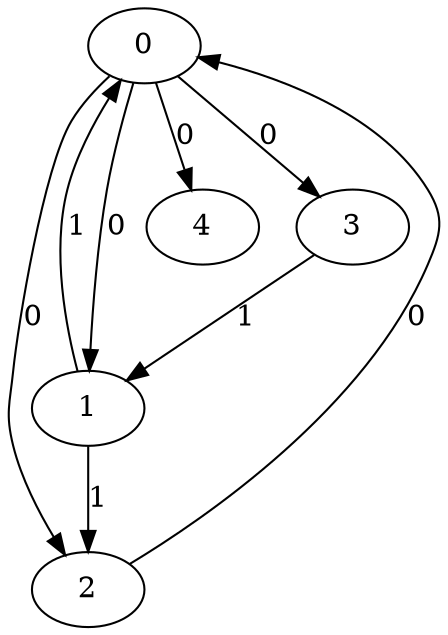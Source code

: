 // Source:401 Canonical: -1 0 0 0 0 1 -1 1 -1 -1 0 -1 -1 -1 -1 -1 1 -1 -1 -1 -1 -1 -1 -1 -1
digraph HRA_from_401_graph_000 {
  0 -> 1 [label="0"];
  0 -> 2 [label="0"];
  0 -> 3 [label="0"];
  1 -> 0 [label="1"];
  1 -> 2 [label="1"];
  2 -> 0 [label="0"];
  3 -> 1 [label="1"];
  0 -> 4 [label="0"];
}

// Source:401 Canonical: -1 0 0 0 0 1 -1 1 -1 -1 0 -1 -1 -1 -1 -1 1 -1 -1 -1 0 -1 -1 -1 -1
digraph HRA_from_401_graph_001 {
  0 -> 1 [label="0"];
  0 -> 2 [label="0"];
  0 -> 3 [label="0"];
  1 -> 0 [label="1"];
  1 -> 2 [label="1"];
  2 -> 0 [label="0"];
  3 -> 1 [label="1"];
  0 -> 4 [label="0"];
  4 -> 0 [label="0"];
}

// Source:401 Canonical: -1 0 0 0 -1 1 -1 1 -1 0 0 -1 -1 -1 -1 -1 1 -1 -1 -1 -1 -1 -1 -1 -1
digraph HRA_from_401_graph_002 {
  0 -> 1 [label="0"];
  0 -> 2 [label="0"];
  0 -> 3 [label="0"];
  1 -> 0 [label="1"];
  1 -> 2 [label="1"];
  2 -> 0 [label="0"];
  3 -> 1 [label="1"];
  1 -> 4 [label="0"];
}

// Source:401 Canonical: -1 0 0 0 0 1 -1 1 -1 0 0 -1 -1 -1 -1 -1 1 -1 -1 -1 -1 -1 -1 -1 -1
digraph HRA_from_401_graph_003 {
  0 -> 1 [label="0"];
  0 -> 2 [label="0"];
  0 -> 3 [label="0"];
  1 -> 0 [label="1"];
  1 -> 2 [label="1"];
  2 -> 0 [label="0"];
  3 -> 1 [label="1"];
  0 -> 4 [label="0"];
  1 -> 4 [label="0"];
}

// Source:401 Canonical: -1 0 0 0 -1 1 -1 1 -1 0 0 -1 -1 -1 -1 -1 1 -1 -1 -1 0 -1 -1 -1 -1
digraph HRA_from_401_graph_004 {
  0 -> 1 [label="0"];
  0 -> 2 [label="0"];
  0 -> 3 [label="0"];
  1 -> 0 [label="1"];
  1 -> 2 [label="1"];
  2 -> 0 [label="0"];
  3 -> 1 [label="1"];
  4 -> 0 [label="0"];
  1 -> 4 [label="0"];
}

// Source:401 Canonical: -1 0 0 0 0 1 -1 1 -1 0 0 -1 -1 -1 -1 -1 1 -1 -1 -1 0 -1 -1 -1 -1
digraph HRA_from_401_graph_005 {
  0 -> 1 [label="0"];
  0 -> 2 [label="0"];
  0 -> 3 [label="0"];
  1 -> 0 [label="1"];
  1 -> 2 [label="1"];
  2 -> 0 [label="0"];
  3 -> 1 [label="1"];
  0 -> 4 [label="0"];
  4 -> 0 [label="0"];
  1 -> 4 [label="0"];
}

// Source:401 Canonical: -1 0 0 0 0 1 -1 1 -1 -1 0 -1 -1 -1 -1 -1 1 -1 -1 -1 -1 0 -1 -1 -1
digraph HRA_from_401_graph_006 {
  0 -> 1 [label="0"];
  0 -> 2 [label="0"];
  0 -> 3 [label="0"];
  1 -> 0 [label="1"];
  1 -> 2 [label="1"];
  2 -> 0 [label="0"];
  3 -> 1 [label="1"];
  0 -> 4 [label="0"];
  4 -> 1 [label="0"];
}

// Source:401 Canonical: -1 0 0 0 0 1 -1 1 -1 -1 0 -1 -1 -1 -1 -1 1 -1 -1 -1 0 0 -1 -1 -1
digraph HRA_from_401_graph_007 {
  0 -> 1 [label="0"];
  0 -> 2 [label="0"];
  0 -> 3 [label="0"];
  1 -> 0 [label="1"];
  1 -> 2 [label="1"];
  2 -> 0 [label="0"];
  3 -> 1 [label="1"];
  0 -> 4 [label="0"];
  4 -> 0 [label="0"];
  4 -> 1 [label="0"];
}

// Source:401 Canonical: -1 0 0 0 -1 1 -1 1 -1 0 0 -1 -1 -1 -1 -1 1 -1 -1 -1 -1 0 -1 -1 -1
digraph HRA_from_401_graph_008 {
  0 -> 1 [label="0"];
  0 -> 2 [label="0"];
  0 -> 3 [label="0"];
  1 -> 0 [label="1"];
  1 -> 2 [label="1"];
  2 -> 0 [label="0"];
  3 -> 1 [label="1"];
  1 -> 4 [label="0"];
  4 -> 1 [label="0"];
}

// Source:401 Canonical: -1 0 0 0 0 1 -1 1 -1 0 0 -1 -1 -1 -1 -1 1 -1 -1 -1 -1 0 -1 -1 -1
digraph HRA_from_401_graph_009 {
  0 -> 1 [label="0"];
  0 -> 2 [label="0"];
  0 -> 3 [label="0"];
  1 -> 0 [label="1"];
  1 -> 2 [label="1"];
  2 -> 0 [label="0"];
  3 -> 1 [label="1"];
  0 -> 4 [label="0"];
  1 -> 4 [label="0"];
  4 -> 1 [label="0"];
}

// Source:401 Canonical: -1 0 0 0 -1 1 -1 1 -1 0 0 -1 -1 -1 -1 -1 1 -1 -1 -1 0 0 -1 -1 -1
digraph HRA_from_401_graph_010 {
  0 -> 1 [label="0"];
  0 -> 2 [label="0"];
  0 -> 3 [label="0"];
  1 -> 0 [label="1"];
  1 -> 2 [label="1"];
  2 -> 0 [label="0"];
  3 -> 1 [label="1"];
  4 -> 0 [label="0"];
  1 -> 4 [label="0"];
  4 -> 1 [label="0"];
}

// Source:401 Canonical: -1 0 0 0 0 1 -1 1 -1 0 0 -1 -1 -1 -1 -1 1 -1 -1 -1 0 0 -1 -1 -1
digraph HRA_from_401_graph_011 {
  0 -> 1 [label="0"];
  0 -> 2 [label="0"];
  0 -> 3 [label="0"];
  1 -> 0 [label="1"];
  1 -> 2 [label="1"];
  2 -> 0 [label="0"];
  3 -> 1 [label="1"];
  0 -> 4 [label="0"];
  4 -> 0 [label="0"];
  1 -> 4 [label="0"];
  4 -> 1 [label="0"];
}

// Source:401 Canonical: -1 0 0 0 -1 1 -1 1 -1 -1 0 -1 -1 -1 0 -1 1 -1 -1 -1 -1 -1 -1 -1 -1
digraph HRA_from_401_graph_012 {
  0 -> 1 [label="0"];
  0 -> 2 [label="0"];
  0 -> 3 [label="0"];
  1 -> 0 [label="1"];
  1 -> 2 [label="1"];
  2 -> 0 [label="0"];
  3 -> 1 [label="1"];
  2 -> 4 [label="0"];
}

// Source:401 Canonical: -1 0 0 0 0 1 -1 1 -1 -1 0 -1 -1 -1 0 -1 1 -1 -1 -1 -1 -1 -1 -1 -1
digraph HRA_from_401_graph_013 {
  0 -> 1 [label="0"];
  0 -> 2 [label="0"];
  0 -> 3 [label="0"];
  1 -> 0 [label="1"];
  1 -> 2 [label="1"];
  2 -> 0 [label="0"];
  3 -> 1 [label="1"];
  0 -> 4 [label="0"];
  2 -> 4 [label="0"];
}

// Source:401 Canonical: -1 0 0 0 -1 1 -1 1 -1 -1 0 -1 -1 -1 0 -1 1 -1 -1 -1 0 -1 -1 -1 -1
digraph HRA_from_401_graph_014 {
  0 -> 1 [label="0"];
  0 -> 2 [label="0"];
  0 -> 3 [label="0"];
  1 -> 0 [label="1"];
  1 -> 2 [label="1"];
  2 -> 0 [label="0"];
  3 -> 1 [label="1"];
  4 -> 0 [label="0"];
  2 -> 4 [label="0"];
}

// Source:401 Canonical: -1 0 0 0 0 1 -1 1 -1 -1 0 -1 -1 -1 0 -1 1 -1 -1 -1 0 -1 -1 -1 -1
digraph HRA_from_401_graph_015 {
  0 -> 1 [label="0"];
  0 -> 2 [label="0"];
  0 -> 3 [label="0"];
  1 -> 0 [label="1"];
  1 -> 2 [label="1"];
  2 -> 0 [label="0"];
  3 -> 1 [label="1"];
  0 -> 4 [label="0"];
  4 -> 0 [label="0"];
  2 -> 4 [label="0"];
}

// Source:401 Canonical: -1 0 0 0 -1 1 -1 1 -1 0 0 -1 -1 -1 0 -1 1 -1 -1 -1 -1 -1 -1 -1 -1
digraph HRA_from_401_graph_016 {
  0 -> 1 [label="0"];
  0 -> 2 [label="0"];
  0 -> 3 [label="0"];
  1 -> 0 [label="1"];
  1 -> 2 [label="1"];
  2 -> 0 [label="0"];
  3 -> 1 [label="1"];
  1 -> 4 [label="0"];
  2 -> 4 [label="0"];
}

// Source:401 Canonical: -1 0 0 0 0 1 -1 1 -1 0 0 -1 -1 -1 0 -1 1 -1 -1 -1 -1 -1 -1 -1 -1
digraph HRA_from_401_graph_017 {
  0 -> 1 [label="0"];
  0 -> 2 [label="0"];
  0 -> 3 [label="0"];
  1 -> 0 [label="1"];
  1 -> 2 [label="1"];
  2 -> 0 [label="0"];
  3 -> 1 [label="1"];
  0 -> 4 [label="0"];
  1 -> 4 [label="0"];
  2 -> 4 [label="0"];
}

// Source:401 Canonical: -1 0 0 0 -1 1 -1 1 -1 0 0 -1 -1 -1 0 -1 1 -1 -1 -1 0 -1 -1 -1 -1
digraph HRA_from_401_graph_018 {
  0 -> 1 [label="0"];
  0 -> 2 [label="0"];
  0 -> 3 [label="0"];
  1 -> 0 [label="1"];
  1 -> 2 [label="1"];
  2 -> 0 [label="0"];
  3 -> 1 [label="1"];
  4 -> 0 [label="0"];
  1 -> 4 [label="0"];
  2 -> 4 [label="0"];
}

// Source:401 Canonical: -1 0 0 0 0 1 -1 1 -1 0 0 -1 -1 -1 0 -1 1 -1 -1 -1 0 -1 -1 -1 -1
digraph HRA_from_401_graph_019 {
  0 -> 1 [label="0"];
  0 -> 2 [label="0"];
  0 -> 3 [label="0"];
  1 -> 0 [label="1"];
  1 -> 2 [label="1"];
  2 -> 0 [label="0"];
  3 -> 1 [label="1"];
  0 -> 4 [label="0"];
  4 -> 0 [label="0"];
  1 -> 4 [label="0"];
  2 -> 4 [label="0"];
}

// Source:401 Canonical: -1 0 0 0 -1 1 -1 1 -1 -1 0 -1 -1 -1 0 -1 1 -1 -1 -1 -1 0 -1 -1 -1
digraph HRA_from_401_graph_020 {
  0 -> 1 [label="0"];
  0 -> 2 [label="0"];
  0 -> 3 [label="0"];
  1 -> 0 [label="1"];
  1 -> 2 [label="1"];
  2 -> 0 [label="0"];
  3 -> 1 [label="1"];
  4 -> 1 [label="0"];
  2 -> 4 [label="0"];
}

// Source:401 Canonical: -1 0 0 0 0 1 -1 1 -1 -1 0 -1 -1 -1 0 -1 1 -1 -1 -1 -1 0 -1 -1 -1
digraph HRA_from_401_graph_021 {
  0 -> 1 [label="0"];
  0 -> 2 [label="0"];
  0 -> 3 [label="0"];
  1 -> 0 [label="1"];
  1 -> 2 [label="1"];
  2 -> 0 [label="0"];
  3 -> 1 [label="1"];
  0 -> 4 [label="0"];
  4 -> 1 [label="0"];
  2 -> 4 [label="0"];
}

// Source:401 Canonical: -1 0 0 0 -1 1 -1 1 -1 -1 0 -1 -1 -1 0 -1 1 -1 -1 -1 0 0 -1 -1 -1
digraph HRA_from_401_graph_022 {
  0 -> 1 [label="0"];
  0 -> 2 [label="0"];
  0 -> 3 [label="0"];
  1 -> 0 [label="1"];
  1 -> 2 [label="1"];
  2 -> 0 [label="0"];
  3 -> 1 [label="1"];
  4 -> 0 [label="0"];
  4 -> 1 [label="0"];
  2 -> 4 [label="0"];
}

// Source:401 Canonical: -1 0 0 0 0 1 -1 1 -1 -1 0 -1 -1 -1 0 -1 1 -1 -1 -1 0 0 -1 -1 -1
digraph HRA_from_401_graph_023 {
  0 -> 1 [label="0"];
  0 -> 2 [label="0"];
  0 -> 3 [label="0"];
  1 -> 0 [label="1"];
  1 -> 2 [label="1"];
  2 -> 0 [label="0"];
  3 -> 1 [label="1"];
  0 -> 4 [label="0"];
  4 -> 0 [label="0"];
  4 -> 1 [label="0"];
  2 -> 4 [label="0"];
}

// Source:401 Canonical: -1 0 0 0 -1 1 -1 1 -1 0 0 -1 -1 -1 0 -1 1 -1 -1 -1 -1 0 -1 -1 -1
digraph HRA_from_401_graph_024 {
  0 -> 1 [label="0"];
  0 -> 2 [label="0"];
  0 -> 3 [label="0"];
  1 -> 0 [label="1"];
  1 -> 2 [label="1"];
  2 -> 0 [label="0"];
  3 -> 1 [label="1"];
  1 -> 4 [label="0"];
  4 -> 1 [label="0"];
  2 -> 4 [label="0"];
}

// Source:401 Canonical: -1 0 0 0 0 1 -1 1 -1 0 0 -1 -1 -1 0 -1 1 -1 -1 -1 -1 0 -1 -1 -1
digraph HRA_from_401_graph_025 {
  0 -> 1 [label="0"];
  0 -> 2 [label="0"];
  0 -> 3 [label="0"];
  1 -> 0 [label="1"];
  1 -> 2 [label="1"];
  2 -> 0 [label="0"];
  3 -> 1 [label="1"];
  0 -> 4 [label="0"];
  1 -> 4 [label="0"];
  4 -> 1 [label="0"];
  2 -> 4 [label="0"];
}

// Source:401 Canonical: -1 0 0 0 -1 1 -1 1 -1 0 0 -1 -1 -1 0 -1 1 -1 -1 -1 0 0 -1 -1 -1
digraph HRA_from_401_graph_026 {
  0 -> 1 [label="0"];
  0 -> 2 [label="0"];
  0 -> 3 [label="0"];
  1 -> 0 [label="1"];
  1 -> 2 [label="1"];
  2 -> 0 [label="0"];
  3 -> 1 [label="1"];
  4 -> 0 [label="0"];
  1 -> 4 [label="0"];
  4 -> 1 [label="0"];
  2 -> 4 [label="0"];
}

// Source:401 Canonical: -1 0 0 0 0 1 -1 1 -1 0 0 -1 -1 -1 0 -1 1 -1 -1 -1 0 0 -1 -1 -1
digraph HRA_from_401_graph_027 {
  0 -> 1 [label="0"];
  0 -> 2 [label="0"];
  0 -> 3 [label="0"];
  1 -> 0 [label="1"];
  1 -> 2 [label="1"];
  2 -> 0 [label="0"];
  3 -> 1 [label="1"];
  0 -> 4 [label="0"];
  4 -> 0 [label="0"];
  1 -> 4 [label="0"];
  4 -> 1 [label="0"];
  2 -> 4 [label="0"];
}

// Source:401 Canonical: -1 0 0 0 0 1 -1 1 -1 -1 0 -1 -1 -1 -1 -1 1 -1 -1 -1 -1 -1 0 -1 -1
digraph HRA_from_401_graph_028 {
  0 -> 1 [label="0"];
  0 -> 2 [label="0"];
  0 -> 3 [label="0"];
  1 -> 0 [label="1"];
  1 -> 2 [label="1"];
  2 -> 0 [label="0"];
  3 -> 1 [label="1"];
  0 -> 4 [label="0"];
  4 -> 2 [label="0"];
}

// Source:401 Canonical: -1 0 0 0 0 1 -1 1 -1 -1 0 -1 -1 -1 -1 -1 1 -1 -1 -1 0 -1 0 -1 -1
digraph HRA_from_401_graph_029 {
  0 -> 1 [label="0"];
  0 -> 2 [label="0"];
  0 -> 3 [label="0"];
  1 -> 0 [label="1"];
  1 -> 2 [label="1"];
  2 -> 0 [label="0"];
  3 -> 1 [label="1"];
  0 -> 4 [label="0"];
  4 -> 0 [label="0"];
  4 -> 2 [label="0"];
}

// Source:401 Canonical: -1 0 0 0 -1 1 -1 1 -1 0 0 -1 -1 -1 -1 -1 1 -1 -1 -1 -1 -1 0 -1 -1
digraph HRA_from_401_graph_030 {
  0 -> 1 [label="0"];
  0 -> 2 [label="0"];
  0 -> 3 [label="0"];
  1 -> 0 [label="1"];
  1 -> 2 [label="1"];
  2 -> 0 [label="0"];
  3 -> 1 [label="1"];
  1 -> 4 [label="0"];
  4 -> 2 [label="0"];
}

// Source:401 Canonical: -1 0 0 0 0 1 -1 1 -1 0 0 -1 -1 -1 -1 -1 1 -1 -1 -1 -1 -1 0 -1 -1
digraph HRA_from_401_graph_031 {
  0 -> 1 [label="0"];
  0 -> 2 [label="0"];
  0 -> 3 [label="0"];
  1 -> 0 [label="1"];
  1 -> 2 [label="1"];
  2 -> 0 [label="0"];
  3 -> 1 [label="1"];
  0 -> 4 [label="0"];
  1 -> 4 [label="0"];
  4 -> 2 [label="0"];
}

// Source:401 Canonical: -1 0 0 0 -1 1 -1 1 -1 0 0 -1 -1 -1 -1 -1 1 -1 -1 -1 0 -1 0 -1 -1
digraph HRA_from_401_graph_032 {
  0 -> 1 [label="0"];
  0 -> 2 [label="0"];
  0 -> 3 [label="0"];
  1 -> 0 [label="1"];
  1 -> 2 [label="1"];
  2 -> 0 [label="0"];
  3 -> 1 [label="1"];
  4 -> 0 [label="0"];
  1 -> 4 [label="0"];
  4 -> 2 [label="0"];
}

// Source:401 Canonical: -1 0 0 0 0 1 -1 1 -1 0 0 -1 -1 -1 -1 -1 1 -1 -1 -1 0 -1 0 -1 -1
digraph HRA_from_401_graph_033 {
  0 -> 1 [label="0"];
  0 -> 2 [label="0"];
  0 -> 3 [label="0"];
  1 -> 0 [label="1"];
  1 -> 2 [label="1"];
  2 -> 0 [label="0"];
  3 -> 1 [label="1"];
  0 -> 4 [label="0"];
  4 -> 0 [label="0"];
  1 -> 4 [label="0"];
  4 -> 2 [label="0"];
}

// Source:401 Canonical: -1 0 0 0 0 1 -1 1 -1 -1 0 -1 -1 -1 -1 -1 1 -1 -1 -1 -1 0 0 -1 -1
digraph HRA_from_401_graph_034 {
  0 -> 1 [label="0"];
  0 -> 2 [label="0"];
  0 -> 3 [label="0"];
  1 -> 0 [label="1"];
  1 -> 2 [label="1"];
  2 -> 0 [label="0"];
  3 -> 1 [label="1"];
  0 -> 4 [label="0"];
  4 -> 1 [label="0"];
  4 -> 2 [label="0"];
}

// Source:401 Canonical: -1 0 0 0 0 1 -1 1 -1 -1 0 -1 -1 -1 -1 -1 1 -1 -1 -1 0 0 0 -1 -1
digraph HRA_from_401_graph_035 {
  0 -> 1 [label="0"];
  0 -> 2 [label="0"];
  0 -> 3 [label="0"];
  1 -> 0 [label="1"];
  1 -> 2 [label="1"];
  2 -> 0 [label="0"];
  3 -> 1 [label="1"];
  0 -> 4 [label="0"];
  4 -> 0 [label="0"];
  4 -> 1 [label="0"];
  4 -> 2 [label="0"];
}

// Source:401 Canonical: -1 0 0 0 -1 1 -1 1 -1 0 0 -1 -1 -1 -1 -1 1 -1 -1 -1 -1 0 0 -1 -1
digraph HRA_from_401_graph_036 {
  0 -> 1 [label="0"];
  0 -> 2 [label="0"];
  0 -> 3 [label="0"];
  1 -> 0 [label="1"];
  1 -> 2 [label="1"];
  2 -> 0 [label="0"];
  3 -> 1 [label="1"];
  1 -> 4 [label="0"];
  4 -> 1 [label="0"];
  4 -> 2 [label="0"];
}

// Source:401 Canonical: -1 0 0 0 0 1 -1 1 -1 0 0 -1 -1 -1 -1 -1 1 -1 -1 -1 -1 0 0 -1 -1
digraph HRA_from_401_graph_037 {
  0 -> 1 [label="0"];
  0 -> 2 [label="0"];
  0 -> 3 [label="0"];
  1 -> 0 [label="1"];
  1 -> 2 [label="1"];
  2 -> 0 [label="0"];
  3 -> 1 [label="1"];
  0 -> 4 [label="0"];
  1 -> 4 [label="0"];
  4 -> 1 [label="0"];
  4 -> 2 [label="0"];
}

// Source:401 Canonical: -1 0 0 0 -1 1 -1 1 -1 0 0 -1 -1 -1 -1 -1 1 -1 -1 -1 0 0 0 -1 -1
digraph HRA_from_401_graph_038 {
  0 -> 1 [label="0"];
  0 -> 2 [label="0"];
  0 -> 3 [label="0"];
  1 -> 0 [label="1"];
  1 -> 2 [label="1"];
  2 -> 0 [label="0"];
  3 -> 1 [label="1"];
  4 -> 0 [label="0"];
  1 -> 4 [label="0"];
  4 -> 1 [label="0"];
  4 -> 2 [label="0"];
}

// Source:401 Canonical: -1 0 0 0 0 1 -1 1 -1 0 0 -1 -1 -1 -1 -1 1 -1 -1 -1 0 0 0 -1 -1
digraph HRA_from_401_graph_039 {
  0 -> 1 [label="0"];
  0 -> 2 [label="0"];
  0 -> 3 [label="0"];
  1 -> 0 [label="1"];
  1 -> 2 [label="1"];
  2 -> 0 [label="0"];
  3 -> 1 [label="1"];
  0 -> 4 [label="0"];
  4 -> 0 [label="0"];
  1 -> 4 [label="0"];
  4 -> 1 [label="0"];
  4 -> 2 [label="0"];
}

// Source:401 Canonical: -1 0 0 0 -1 1 -1 1 -1 -1 0 -1 -1 -1 0 -1 1 -1 -1 -1 -1 -1 0 -1 -1
digraph HRA_from_401_graph_040 {
  0 -> 1 [label="0"];
  0 -> 2 [label="0"];
  0 -> 3 [label="0"];
  1 -> 0 [label="1"];
  1 -> 2 [label="1"];
  2 -> 0 [label="0"];
  3 -> 1 [label="1"];
  2 -> 4 [label="0"];
  4 -> 2 [label="0"];
}

// Source:401 Canonical: -1 0 0 0 0 1 -1 1 -1 -1 0 -1 -1 -1 0 -1 1 -1 -1 -1 -1 -1 0 -1 -1
digraph HRA_from_401_graph_041 {
  0 -> 1 [label="0"];
  0 -> 2 [label="0"];
  0 -> 3 [label="0"];
  1 -> 0 [label="1"];
  1 -> 2 [label="1"];
  2 -> 0 [label="0"];
  3 -> 1 [label="1"];
  0 -> 4 [label="0"];
  2 -> 4 [label="0"];
  4 -> 2 [label="0"];
}

// Source:401 Canonical: -1 0 0 0 -1 1 -1 1 -1 -1 0 -1 -1 -1 0 -1 1 -1 -1 -1 0 -1 0 -1 -1
digraph HRA_from_401_graph_042 {
  0 -> 1 [label="0"];
  0 -> 2 [label="0"];
  0 -> 3 [label="0"];
  1 -> 0 [label="1"];
  1 -> 2 [label="1"];
  2 -> 0 [label="0"];
  3 -> 1 [label="1"];
  4 -> 0 [label="0"];
  2 -> 4 [label="0"];
  4 -> 2 [label="0"];
}

// Source:401 Canonical: -1 0 0 0 0 1 -1 1 -1 -1 0 -1 -1 -1 0 -1 1 -1 -1 -1 0 -1 0 -1 -1
digraph HRA_from_401_graph_043 {
  0 -> 1 [label="0"];
  0 -> 2 [label="0"];
  0 -> 3 [label="0"];
  1 -> 0 [label="1"];
  1 -> 2 [label="1"];
  2 -> 0 [label="0"];
  3 -> 1 [label="1"];
  0 -> 4 [label="0"];
  4 -> 0 [label="0"];
  2 -> 4 [label="0"];
  4 -> 2 [label="0"];
}

// Source:401 Canonical: -1 0 0 0 -1 1 -1 1 -1 0 0 -1 -1 -1 0 -1 1 -1 -1 -1 -1 -1 0 -1 -1
digraph HRA_from_401_graph_044 {
  0 -> 1 [label="0"];
  0 -> 2 [label="0"];
  0 -> 3 [label="0"];
  1 -> 0 [label="1"];
  1 -> 2 [label="1"];
  2 -> 0 [label="0"];
  3 -> 1 [label="1"];
  1 -> 4 [label="0"];
  2 -> 4 [label="0"];
  4 -> 2 [label="0"];
}

// Source:401 Canonical: -1 0 0 0 0 1 -1 1 -1 0 0 -1 -1 -1 0 -1 1 -1 -1 -1 -1 -1 0 -1 -1
digraph HRA_from_401_graph_045 {
  0 -> 1 [label="0"];
  0 -> 2 [label="0"];
  0 -> 3 [label="0"];
  1 -> 0 [label="1"];
  1 -> 2 [label="1"];
  2 -> 0 [label="0"];
  3 -> 1 [label="1"];
  0 -> 4 [label="0"];
  1 -> 4 [label="0"];
  2 -> 4 [label="0"];
  4 -> 2 [label="0"];
}

// Source:401 Canonical: -1 0 0 0 -1 1 -1 1 -1 0 0 -1 -1 -1 0 -1 1 -1 -1 -1 0 -1 0 -1 -1
digraph HRA_from_401_graph_046 {
  0 -> 1 [label="0"];
  0 -> 2 [label="0"];
  0 -> 3 [label="0"];
  1 -> 0 [label="1"];
  1 -> 2 [label="1"];
  2 -> 0 [label="0"];
  3 -> 1 [label="1"];
  4 -> 0 [label="0"];
  1 -> 4 [label="0"];
  2 -> 4 [label="0"];
  4 -> 2 [label="0"];
}

// Source:401 Canonical: -1 0 0 0 0 1 -1 1 -1 0 0 -1 -1 -1 0 -1 1 -1 -1 -1 0 -1 0 -1 -1
digraph HRA_from_401_graph_047 {
  0 -> 1 [label="0"];
  0 -> 2 [label="0"];
  0 -> 3 [label="0"];
  1 -> 0 [label="1"];
  1 -> 2 [label="1"];
  2 -> 0 [label="0"];
  3 -> 1 [label="1"];
  0 -> 4 [label="0"];
  4 -> 0 [label="0"];
  1 -> 4 [label="0"];
  2 -> 4 [label="0"];
  4 -> 2 [label="0"];
}

// Source:401 Canonical: -1 0 0 0 -1 1 -1 1 -1 -1 0 -1 -1 -1 0 -1 1 -1 -1 -1 -1 0 0 -1 -1
digraph HRA_from_401_graph_048 {
  0 -> 1 [label="0"];
  0 -> 2 [label="0"];
  0 -> 3 [label="0"];
  1 -> 0 [label="1"];
  1 -> 2 [label="1"];
  2 -> 0 [label="0"];
  3 -> 1 [label="1"];
  4 -> 1 [label="0"];
  2 -> 4 [label="0"];
  4 -> 2 [label="0"];
}

// Source:401 Canonical: -1 0 0 0 0 1 -1 1 -1 -1 0 -1 -1 -1 0 -1 1 -1 -1 -1 -1 0 0 -1 -1
digraph HRA_from_401_graph_049 {
  0 -> 1 [label="0"];
  0 -> 2 [label="0"];
  0 -> 3 [label="0"];
  1 -> 0 [label="1"];
  1 -> 2 [label="1"];
  2 -> 0 [label="0"];
  3 -> 1 [label="1"];
  0 -> 4 [label="0"];
  4 -> 1 [label="0"];
  2 -> 4 [label="0"];
  4 -> 2 [label="0"];
}

// Source:401 Canonical: -1 0 0 0 -1 1 -1 1 -1 -1 0 -1 -1 -1 0 -1 1 -1 -1 -1 0 0 0 -1 -1
digraph HRA_from_401_graph_050 {
  0 -> 1 [label="0"];
  0 -> 2 [label="0"];
  0 -> 3 [label="0"];
  1 -> 0 [label="1"];
  1 -> 2 [label="1"];
  2 -> 0 [label="0"];
  3 -> 1 [label="1"];
  4 -> 0 [label="0"];
  4 -> 1 [label="0"];
  2 -> 4 [label="0"];
  4 -> 2 [label="0"];
}

// Source:401 Canonical: -1 0 0 0 0 1 -1 1 -1 -1 0 -1 -1 -1 0 -1 1 -1 -1 -1 0 0 0 -1 -1
digraph HRA_from_401_graph_051 {
  0 -> 1 [label="0"];
  0 -> 2 [label="0"];
  0 -> 3 [label="0"];
  1 -> 0 [label="1"];
  1 -> 2 [label="1"];
  2 -> 0 [label="0"];
  3 -> 1 [label="1"];
  0 -> 4 [label="0"];
  4 -> 0 [label="0"];
  4 -> 1 [label="0"];
  2 -> 4 [label="0"];
  4 -> 2 [label="0"];
}

// Source:401 Canonical: -1 0 0 0 -1 1 -1 1 -1 0 0 -1 -1 -1 0 -1 1 -1 -1 -1 -1 0 0 -1 -1
digraph HRA_from_401_graph_052 {
  0 -> 1 [label="0"];
  0 -> 2 [label="0"];
  0 -> 3 [label="0"];
  1 -> 0 [label="1"];
  1 -> 2 [label="1"];
  2 -> 0 [label="0"];
  3 -> 1 [label="1"];
  1 -> 4 [label="0"];
  4 -> 1 [label="0"];
  2 -> 4 [label="0"];
  4 -> 2 [label="0"];
}

// Source:401 Canonical: -1 0 0 0 0 1 -1 1 -1 0 0 -1 -1 -1 0 -1 1 -1 -1 -1 -1 0 0 -1 -1
digraph HRA_from_401_graph_053 {
  0 -> 1 [label="0"];
  0 -> 2 [label="0"];
  0 -> 3 [label="0"];
  1 -> 0 [label="1"];
  1 -> 2 [label="1"];
  2 -> 0 [label="0"];
  3 -> 1 [label="1"];
  0 -> 4 [label="0"];
  1 -> 4 [label="0"];
  4 -> 1 [label="0"];
  2 -> 4 [label="0"];
  4 -> 2 [label="0"];
}

// Source:401 Canonical: -1 0 0 0 -1 1 -1 1 -1 0 0 -1 -1 -1 0 -1 1 -1 -1 -1 0 0 0 -1 -1
digraph HRA_from_401_graph_054 {
  0 -> 1 [label="0"];
  0 -> 2 [label="0"];
  0 -> 3 [label="0"];
  1 -> 0 [label="1"];
  1 -> 2 [label="1"];
  2 -> 0 [label="0"];
  3 -> 1 [label="1"];
  4 -> 0 [label="0"];
  1 -> 4 [label="0"];
  4 -> 1 [label="0"];
  2 -> 4 [label="0"];
  4 -> 2 [label="0"];
}

// Source:401 Canonical: -1 0 0 0 0 1 -1 1 -1 0 0 -1 -1 -1 0 -1 1 -1 -1 -1 0 0 0 -1 -1
digraph HRA_from_401_graph_055 {
  0 -> 1 [label="0"];
  0 -> 2 [label="0"];
  0 -> 3 [label="0"];
  1 -> 0 [label="1"];
  1 -> 2 [label="1"];
  2 -> 0 [label="0"];
  3 -> 1 [label="1"];
  0 -> 4 [label="0"];
  4 -> 0 [label="0"];
  1 -> 4 [label="0"];
  4 -> 1 [label="0"];
  2 -> 4 [label="0"];
  4 -> 2 [label="0"];
}

// Source:401 Canonical: -1 0 0 0 -1 1 -1 1 -1 -1 0 -1 -1 -1 -1 -1 1 -1 -1 0 -1 -1 -1 -1 -1
digraph HRA_from_401_graph_056 {
  0 -> 1 [label="0"];
  0 -> 2 [label="0"];
  0 -> 3 [label="0"];
  1 -> 0 [label="1"];
  1 -> 2 [label="1"];
  2 -> 0 [label="0"];
  3 -> 1 [label="1"];
  3 -> 4 [label="0"];
}

// Source:401 Canonical: -1 0 0 0 0 1 -1 1 -1 -1 0 -1 -1 -1 -1 -1 1 -1 -1 0 -1 -1 -1 -1 -1
digraph HRA_from_401_graph_057 {
  0 -> 1 [label="0"];
  0 -> 2 [label="0"];
  0 -> 3 [label="0"];
  1 -> 0 [label="1"];
  1 -> 2 [label="1"];
  2 -> 0 [label="0"];
  3 -> 1 [label="1"];
  0 -> 4 [label="0"];
  3 -> 4 [label="0"];
}

// Source:401 Canonical: -1 0 0 0 -1 1 -1 1 -1 -1 0 -1 -1 -1 -1 -1 1 -1 -1 0 0 -1 -1 -1 -1
digraph HRA_from_401_graph_058 {
  0 -> 1 [label="0"];
  0 -> 2 [label="0"];
  0 -> 3 [label="0"];
  1 -> 0 [label="1"];
  1 -> 2 [label="1"];
  2 -> 0 [label="0"];
  3 -> 1 [label="1"];
  4 -> 0 [label="0"];
  3 -> 4 [label="0"];
}

// Source:401 Canonical: -1 0 0 0 0 1 -1 1 -1 -1 0 -1 -1 -1 -1 -1 1 -1 -1 0 0 -1 -1 -1 -1
digraph HRA_from_401_graph_059 {
  0 -> 1 [label="0"];
  0 -> 2 [label="0"];
  0 -> 3 [label="0"];
  1 -> 0 [label="1"];
  1 -> 2 [label="1"];
  2 -> 0 [label="0"];
  3 -> 1 [label="1"];
  0 -> 4 [label="0"];
  4 -> 0 [label="0"];
  3 -> 4 [label="0"];
}

// Source:401 Canonical: -1 0 0 0 -1 1 -1 1 -1 0 0 -1 -1 -1 -1 -1 1 -1 -1 0 -1 -1 -1 -1 -1
digraph HRA_from_401_graph_060 {
  0 -> 1 [label="0"];
  0 -> 2 [label="0"];
  0 -> 3 [label="0"];
  1 -> 0 [label="1"];
  1 -> 2 [label="1"];
  2 -> 0 [label="0"];
  3 -> 1 [label="1"];
  1 -> 4 [label="0"];
  3 -> 4 [label="0"];
}

// Source:401 Canonical: -1 0 0 0 0 1 -1 1 -1 0 0 -1 -1 -1 -1 -1 1 -1 -1 0 -1 -1 -1 -1 -1
digraph HRA_from_401_graph_061 {
  0 -> 1 [label="0"];
  0 -> 2 [label="0"];
  0 -> 3 [label="0"];
  1 -> 0 [label="1"];
  1 -> 2 [label="1"];
  2 -> 0 [label="0"];
  3 -> 1 [label="1"];
  0 -> 4 [label="0"];
  1 -> 4 [label="0"];
  3 -> 4 [label="0"];
}

// Source:401 Canonical: -1 0 0 0 -1 1 -1 1 -1 0 0 -1 -1 -1 -1 -1 1 -1 -1 0 0 -1 -1 -1 -1
digraph HRA_from_401_graph_062 {
  0 -> 1 [label="0"];
  0 -> 2 [label="0"];
  0 -> 3 [label="0"];
  1 -> 0 [label="1"];
  1 -> 2 [label="1"];
  2 -> 0 [label="0"];
  3 -> 1 [label="1"];
  4 -> 0 [label="0"];
  1 -> 4 [label="0"];
  3 -> 4 [label="0"];
}

// Source:401 Canonical: -1 0 0 0 0 1 -1 1 -1 0 0 -1 -1 -1 -1 -1 1 -1 -1 0 0 -1 -1 -1 -1
digraph HRA_from_401_graph_063 {
  0 -> 1 [label="0"];
  0 -> 2 [label="0"];
  0 -> 3 [label="0"];
  1 -> 0 [label="1"];
  1 -> 2 [label="1"];
  2 -> 0 [label="0"];
  3 -> 1 [label="1"];
  0 -> 4 [label="0"];
  4 -> 0 [label="0"];
  1 -> 4 [label="0"];
  3 -> 4 [label="0"];
}

// Source:401 Canonical: -1 0 0 0 -1 1 -1 1 -1 -1 0 -1 -1 -1 -1 -1 1 -1 -1 0 -1 0 -1 -1 -1
digraph HRA_from_401_graph_064 {
  0 -> 1 [label="0"];
  0 -> 2 [label="0"];
  0 -> 3 [label="0"];
  1 -> 0 [label="1"];
  1 -> 2 [label="1"];
  2 -> 0 [label="0"];
  3 -> 1 [label="1"];
  4 -> 1 [label="0"];
  3 -> 4 [label="0"];
}

// Source:401 Canonical: -1 0 0 0 0 1 -1 1 -1 -1 0 -1 -1 -1 -1 -1 1 -1 -1 0 -1 0 -1 -1 -1
digraph HRA_from_401_graph_065 {
  0 -> 1 [label="0"];
  0 -> 2 [label="0"];
  0 -> 3 [label="0"];
  1 -> 0 [label="1"];
  1 -> 2 [label="1"];
  2 -> 0 [label="0"];
  3 -> 1 [label="1"];
  0 -> 4 [label="0"];
  4 -> 1 [label="0"];
  3 -> 4 [label="0"];
}

// Source:401 Canonical: -1 0 0 0 -1 1 -1 1 -1 -1 0 -1 -1 -1 -1 -1 1 -1 -1 0 0 0 -1 -1 -1
digraph HRA_from_401_graph_066 {
  0 -> 1 [label="0"];
  0 -> 2 [label="0"];
  0 -> 3 [label="0"];
  1 -> 0 [label="1"];
  1 -> 2 [label="1"];
  2 -> 0 [label="0"];
  3 -> 1 [label="1"];
  4 -> 0 [label="0"];
  4 -> 1 [label="0"];
  3 -> 4 [label="0"];
}

// Source:401 Canonical: -1 0 0 0 0 1 -1 1 -1 -1 0 -1 -1 -1 -1 -1 1 -1 -1 0 0 0 -1 -1 -1
digraph HRA_from_401_graph_067 {
  0 -> 1 [label="0"];
  0 -> 2 [label="0"];
  0 -> 3 [label="0"];
  1 -> 0 [label="1"];
  1 -> 2 [label="1"];
  2 -> 0 [label="0"];
  3 -> 1 [label="1"];
  0 -> 4 [label="0"];
  4 -> 0 [label="0"];
  4 -> 1 [label="0"];
  3 -> 4 [label="0"];
}

// Source:401 Canonical: -1 0 0 0 -1 1 -1 1 -1 0 0 -1 -1 -1 -1 -1 1 -1 -1 0 -1 0 -1 -1 -1
digraph HRA_from_401_graph_068 {
  0 -> 1 [label="0"];
  0 -> 2 [label="0"];
  0 -> 3 [label="0"];
  1 -> 0 [label="1"];
  1 -> 2 [label="1"];
  2 -> 0 [label="0"];
  3 -> 1 [label="1"];
  1 -> 4 [label="0"];
  4 -> 1 [label="0"];
  3 -> 4 [label="0"];
}

// Source:401 Canonical: -1 0 0 0 0 1 -1 1 -1 0 0 -1 -1 -1 -1 -1 1 -1 -1 0 -1 0 -1 -1 -1
digraph HRA_from_401_graph_069 {
  0 -> 1 [label="0"];
  0 -> 2 [label="0"];
  0 -> 3 [label="0"];
  1 -> 0 [label="1"];
  1 -> 2 [label="1"];
  2 -> 0 [label="0"];
  3 -> 1 [label="1"];
  0 -> 4 [label="0"];
  1 -> 4 [label="0"];
  4 -> 1 [label="0"];
  3 -> 4 [label="0"];
}

// Source:401 Canonical: -1 0 0 0 -1 1 -1 1 -1 0 0 -1 -1 -1 -1 -1 1 -1 -1 0 0 0 -1 -1 -1
digraph HRA_from_401_graph_070 {
  0 -> 1 [label="0"];
  0 -> 2 [label="0"];
  0 -> 3 [label="0"];
  1 -> 0 [label="1"];
  1 -> 2 [label="1"];
  2 -> 0 [label="0"];
  3 -> 1 [label="1"];
  4 -> 0 [label="0"];
  1 -> 4 [label="0"];
  4 -> 1 [label="0"];
  3 -> 4 [label="0"];
}

// Source:401 Canonical: -1 0 0 0 0 1 -1 1 -1 0 0 -1 -1 -1 -1 -1 1 -1 -1 0 0 0 -1 -1 -1
digraph HRA_from_401_graph_071 {
  0 -> 1 [label="0"];
  0 -> 2 [label="0"];
  0 -> 3 [label="0"];
  1 -> 0 [label="1"];
  1 -> 2 [label="1"];
  2 -> 0 [label="0"];
  3 -> 1 [label="1"];
  0 -> 4 [label="0"];
  4 -> 0 [label="0"];
  1 -> 4 [label="0"];
  4 -> 1 [label="0"];
  3 -> 4 [label="0"];
}

// Source:401 Canonical: -1 0 0 0 -1 1 -1 1 -1 -1 0 -1 -1 -1 0 -1 1 -1 -1 0 -1 -1 -1 -1 -1
digraph HRA_from_401_graph_072 {
  0 -> 1 [label="0"];
  0 -> 2 [label="0"];
  0 -> 3 [label="0"];
  1 -> 0 [label="1"];
  1 -> 2 [label="1"];
  2 -> 0 [label="0"];
  3 -> 1 [label="1"];
  2 -> 4 [label="0"];
  3 -> 4 [label="0"];
}

// Source:401 Canonical: -1 0 0 0 0 1 -1 1 -1 -1 0 -1 -1 -1 0 -1 1 -1 -1 0 -1 -1 -1 -1 -1
digraph HRA_from_401_graph_073 {
  0 -> 1 [label="0"];
  0 -> 2 [label="0"];
  0 -> 3 [label="0"];
  1 -> 0 [label="1"];
  1 -> 2 [label="1"];
  2 -> 0 [label="0"];
  3 -> 1 [label="1"];
  0 -> 4 [label="0"];
  2 -> 4 [label="0"];
  3 -> 4 [label="0"];
}

// Source:401 Canonical: -1 0 0 0 -1 1 -1 1 -1 -1 0 -1 -1 -1 0 -1 1 -1 -1 0 0 -1 -1 -1 -1
digraph HRA_from_401_graph_074 {
  0 -> 1 [label="0"];
  0 -> 2 [label="0"];
  0 -> 3 [label="0"];
  1 -> 0 [label="1"];
  1 -> 2 [label="1"];
  2 -> 0 [label="0"];
  3 -> 1 [label="1"];
  4 -> 0 [label="0"];
  2 -> 4 [label="0"];
  3 -> 4 [label="0"];
}

// Source:401 Canonical: -1 0 0 0 0 1 -1 1 -1 -1 0 -1 -1 -1 0 -1 1 -1 -1 0 0 -1 -1 -1 -1
digraph HRA_from_401_graph_075 {
  0 -> 1 [label="0"];
  0 -> 2 [label="0"];
  0 -> 3 [label="0"];
  1 -> 0 [label="1"];
  1 -> 2 [label="1"];
  2 -> 0 [label="0"];
  3 -> 1 [label="1"];
  0 -> 4 [label="0"];
  4 -> 0 [label="0"];
  2 -> 4 [label="0"];
  3 -> 4 [label="0"];
}

// Source:401 Canonical: -1 0 0 0 -1 1 -1 1 -1 0 0 -1 -1 -1 0 -1 1 -1 -1 0 -1 -1 -1 -1 -1
digraph HRA_from_401_graph_076 {
  0 -> 1 [label="0"];
  0 -> 2 [label="0"];
  0 -> 3 [label="0"];
  1 -> 0 [label="1"];
  1 -> 2 [label="1"];
  2 -> 0 [label="0"];
  3 -> 1 [label="1"];
  1 -> 4 [label="0"];
  2 -> 4 [label="0"];
  3 -> 4 [label="0"];
}

// Source:401 Canonical: -1 0 0 0 0 1 -1 1 -1 0 0 -1 -1 -1 0 -1 1 -1 -1 0 -1 -1 -1 -1 -1
digraph HRA_from_401_graph_077 {
  0 -> 1 [label="0"];
  0 -> 2 [label="0"];
  0 -> 3 [label="0"];
  1 -> 0 [label="1"];
  1 -> 2 [label="1"];
  2 -> 0 [label="0"];
  3 -> 1 [label="1"];
  0 -> 4 [label="0"];
  1 -> 4 [label="0"];
  2 -> 4 [label="0"];
  3 -> 4 [label="0"];
}

// Source:401 Canonical: -1 0 0 0 -1 1 -1 1 -1 0 0 -1 -1 -1 0 -1 1 -1 -1 0 0 -1 -1 -1 -1
digraph HRA_from_401_graph_078 {
  0 -> 1 [label="0"];
  0 -> 2 [label="0"];
  0 -> 3 [label="0"];
  1 -> 0 [label="1"];
  1 -> 2 [label="1"];
  2 -> 0 [label="0"];
  3 -> 1 [label="1"];
  4 -> 0 [label="0"];
  1 -> 4 [label="0"];
  2 -> 4 [label="0"];
  3 -> 4 [label="0"];
}

// Source:401 Canonical: -1 0 0 0 0 1 -1 1 -1 0 0 -1 -1 -1 0 -1 1 -1 -1 0 0 -1 -1 -1 -1
digraph HRA_from_401_graph_079 {
  0 -> 1 [label="0"];
  0 -> 2 [label="0"];
  0 -> 3 [label="0"];
  1 -> 0 [label="1"];
  1 -> 2 [label="1"];
  2 -> 0 [label="0"];
  3 -> 1 [label="1"];
  0 -> 4 [label="0"];
  4 -> 0 [label="0"];
  1 -> 4 [label="0"];
  2 -> 4 [label="0"];
  3 -> 4 [label="0"];
}

// Source:401 Canonical: -1 0 0 0 -1 1 -1 1 -1 -1 0 -1 -1 -1 0 -1 1 -1 -1 0 -1 0 -1 -1 -1
digraph HRA_from_401_graph_080 {
  0 -> 1 [label="0"];
  0 -> 2 [label="0"];
  0 -> 3 [label="0"];
  1 -> 0 [label="1"];
  1 -> 2 [label="1"];
  2 -> 0 [label="0"];
  3 -> 1 [label="1"];
  4 -> 1 [label="0"];
  2 -> 4 [label="0"];
  3 -> 4 [label="0"];
}

// Source:401 Canonical: -1 0 0 0 0 1 -1 1 -1 -1 0 -1 -1 -1 0 -1 1 -1 -1 0 -1 0 -1 -1 -1
digraph HRA_from_401_graph_081 {
  0 -> 1 [label="0"];
  0 -> 2 [label="0"];
  0 -> 3 [label="0"];
  1 -> 0 [label="1"];
  1 -> 2 [label="1"];
  2 -> 0 [label="0"];
  3 -> 1 [label="1"];
  0 -> 4 [label="0"];
  4 -> 1 [label="0"];
  2 -> 4 [label="0"];
  3 -> 4 [label="0"];
}

// Source:401 Canonical: -1 0 0 0 -1 1 -1 1 -1 -1 0 -1 -1 -1 0 -1 1 -1 -1 0 0 0 -1 -1 -1
digraph HRA_from_401_graph_082 {
  0 -> 1 [label="0"];
  0 -> 2 [label="0"];
  0 -> 3 [label="0"];
  1 -> 0 [label="1"];
  1 -> 2 [label="1"];
  2 -> 0 [label="0"];
  3 -> 1 [label="1"];
  4 -> 0 [label="0"];
  4 -> 1 [label="0"];
  2 -> 4 [label="0"];
  3 -> 4 [label="0"];
}

// Source:401 Canonical: -1 0 0 0 0 1 -1 1 -1 -1 0 -1 -1 -1 0 -1 1 -1 -1 0 0 0 -1 -1 -1
digraph HRA_from_401_graph_083 {
  0 -> 1 [label="0"];
  0 -> 2 [label="0"];
  0 -> 3 [label="0"];
  1 -> 0 [label="1"];
  1 -> 2 [label="1"];
  2 -> 0 [label="0"];
  3 -> 1 [label="1"];
  0 -> 4 [label="0"];
  4 -> 0 [label="0"];
  4 -> 1 [label="0"];
  2 -> 4 [label="0"];
  3 -> 4 [label="0"];
}

// Source:401 Canonical: -1 0 0 0 -1 1 -1 1 -1 0 0 -1 -1 -1 0 -1 1 -1 -1 0 -1 0 -1 -1 -1
digraph HRA_from_401_graph_084 {
  0 -> 1 [label="0"];
  0 -> 2 [label="0"];
  0 -> 3 [label="0"];
  1 -> 0 [label="1"];
  1 -> 2 [label="1"];
  2 -> 0 [label="0"];
  3 -> 1 [label="1"];
  1 -> 4 [label="0"];
  4 -> 1 [label="0"];
  2 -> 4 [label="0"];
  3 -> 4 [label="0"];
}

// Source:401 Canonical: -1 0 0 0 0 1 -1 1 -1 0 0 -1 -1 -1 0 -1 1 -1 -1 0 -1 0 -1 -1 -1
digraph HRA_from_401_graph_085 {
  0 -> 1 [label="0"];
  0 -> 2 [label="0"];
  0 -> 3 [label="0"];
  1 -> 0 [label="1"];
  1 -> 2 [label="1"];
  2 -> 0 [label="0"];
  3 -> 1 [label="1"];
  0 -> 4 [label="0"];
  1 -> 4 [label="0"];
  4 -> 1 [label="0"];
  2 -> 4 [label="0"];
  3 -> 4 [label="0"];
}

// Source:401 Canonical: -1 0 0 0 -1 1 -1 1 -1 0 0 -1 -1 -1 0 -1 1 -1 -1 0 0 0 -1 -1 -1
digraph HRA_from_401_graph_086 {
  0 -> 1 [label="0"];
  0 -> 2 [label="0"];
  0 -> 3 [label="0"];
  1 -> 0 [label="1"];
  1 -> 2 [label="1"];
  2 -> 0 [label="0"];
  3 -> 1 [label="1"];
  4 -> 0 [label="0"];
  1 -> 4 [label="0"];
  4 -> 1 [label="0"];
  2 -> 4 [label="0"];
  3 -> 4 [label="0"];
}

// Source:401 Canonical: -1 0 0 0 0 1 -1 1 -1 0 0 -1 -1 -1 0 -1 1 -1 -1 0 0 0 -1 -1 -1
digraph HRA_from_401_graph_087 {
  0 -> 1 [label="0"];
  0 -> 2 [label="0"];
  0 -> 3 [label="0"];
  1 -> 0 [label="1"];
  1 -> 2 [label="1"];
  2 -> 0 [label="0"];
  3 -> 1 [label="1"];
  0 -> 4 [label="0"];
  4 -> 0 [label="0"];
  1 -> 4 [label="0"];
  4 -> 1 [label="0"];
  2 -> 4 [label="0"];
  3 -> 4 [label="0"];
}

// Source:401 Canonical: -1 0 0 0 -1 1 -1 1 -1 -1 0 -1 -1 -1 -1 -1 1 -1 -1 0 -1 -1 0 -1 -1
digraph HRA_from_401_graph_088 {
  0 -> 1 [label="0"];
  0 -> 2 [label="0"];
  0 -> 3 [label="0"];
  1 -> 0 [label="1"];
  1 -> 2 [label="1"];
  2 -> 0 [label="0"];
  3 -> 1 [label="1"];
  4 -> 2 [label="0"];
  3 -> 4 [label="0"];
}

// Source:401 Canonical: -1 0 0 0 0 1 -1 1 -1 -1 0 -1 -1 -1 -1 -1 1 -1 -1 0 -1 -1 0 -1 -1
digraph HRA_from_401_graph_089 {
  0 -> 1 [label="0"];
  0 -> 2 [label="0"];
  0 -> 3 [label="0"];
  1 -> 0 [label="1"];
  1 -> 2 [label="1"];
  2 -> 0 [label="0"];
  3 -> 1 [label="1"];
  0 -> 4 [label="0"];
  4 -> 2 [label="0"];
  3 -> 4 [label="0"];
}

// Source:401 Canonical: -1 0 0 0 -1 1 -1 1 -1 -1 0 -1 -1 -1 -1 -1 1 -1 -1 0 0 -1 0 -1 -1
digraph HRA_from_401_graph_090 {
  0 -> 1 [label="0"];
  0 -> 2 [label="0"];
  0 -> 3 [label="0"];
  1 -> 0 [label="1"];
  1 -> 2 [label="1"];
  2 -> 0 [label="0"];
  3 -> 1 [label="1"];
  4 -> 0 [label="0"];
  4 -> 2 [label="0"];
  3 -> 4 [label="0"];
}

// Source:401 Canonical: -1 0 0 0 0 1 -1 1 -1 -1 0 -1 -1 -1 -1 -1 1 -1 -1 0 0 -1 0 -1 -1
digraph HRA_from_401_graph_091 {
  0 -> 1 [label="0"];
  0 -> 2 [label="0"];
  0 -> 3 [label="0"];
  1 -> 0 [label="1"];
  1 -> 2 [label="1"];
  2 -> 0 [label="0"];
  3 -> 1 [label="1"];
  0 -> 4 [label="0"];
  4 -> 0 [label="0"];
  4 -> 2 [label="0"];
  3 -> 4 [label="0"];
}

// Source:401 Canonical: -1 0 0 0 -1 1 -1 1 -1 0 0 -1 -1 -1 -1 -1 1 -1 -1 0 -1 -1 0 -1 -1
digraph HRA_from_401_graph_092 {
  0 -> 1 [label="0"];
  0 -> 2 [label="0"];
  0 -> 3 [label="0"];
  1 -> 0 [label="1"];
  1 -> 2 [label="1"];
  2 -> 0 [label="0"];
  3 -> 1 [label="1"];
  1 -> 4 [label="0"];
  4 -> 2 [label="0"];
  3 -> 4 [label="0"];
}

// Source:401 Canonical: -1 0 0 0 0 1 -1 1 -1 0 0 -1 -1 -1 -1 -1 1 -1 -1 0 -1 -1 0 -1 -1
digraph HRA_from_401_graph_093 {
  0 -> 1 [label="0"];
  0 -> 2 [label="0"];
  0 -> 3 [label="0"];
  1 -> 0 [label="1"];
  1 -> 2 [label="1"];
  2 -> 0 [label="0"];
  3 -> 1 [label="1"];
  0 -> 4 [label="0"];
  1 -> 4 [label="0"];
  4 -> 2 [label="0"];
  3 -> 4 [label="0"];
}

// Source:401 Canonical: -1 0 0 0 -1 1 -1 1 -1 0 0 -1 -1 -1 -1 -1 1 -1 -1 0 0 -1 0 -1 -1
digraph HRA_from_401_graph_094 {
  0 -> 1 [label="0"];
  0 -> 2 [label="0"];
  0 -> 3 [label="0"];
  1 -> 0 [label="1"];
  1 -> 2 [label="1"];
  2 -> 0 [label="0"];
  3 -> 1 [label="1"];
  4 -> 0 [label="0"];
  1 -> 4 [label="0"];
  4 -> 2 [label="0"];
  3 -> 4 [label="0"];
}

// Source:401 Canonical: -1 0 0 0 0 1 -1 1 -1 0 0 -1 -1 -1 -1 -1 1 -1 -1 0 0 -1 0 -1 -1
digraph HRA_from_401_graph_095 {
  0 -> 1 [label="0"];
  0 -> 2 [label="0"];
  0 -> 3 [label="0"];
  1 -> 0 [label="1"];
  1 -> 2 [label="1"];
  2 -> 0 [label="0"];
  3 -> 1 [label="1"];
  0 -> 4 [label="0"];
  4 -> 0 [label="0"];
  1 -> 4 [label="0"];
  4 -> 2 [label="0"];
  3 -> 4 [label="0"];
}

// Source:401 Canonical: -1 0 0 0 -1 1 -1 1 -1 -1 0 -1 -1 -1 -1 -1 1 -1 -1 0 -1 0 0 -1 -1
digraph HRA_from_401_graph_096 {
  0 -> 1 [label="0"];
  0 -> 2 [label="0"];
  0 -> 3 [label="0"];
  1 -> 0 [label="1"];
  1 -> 2 [label="1"];
  2 -> 0 [label="0"];
  3 -> 1 [label="1"];
  4 -> 1 [label="0"];
  4 -> 2 [label="0"];
  3 -> 4 [label="0"];
}

// Source:401 Canonical: -1 0 0 0 0 1 -1 1 -1 -1 0 -1 -1 -1 -1 -1 1 -1 -1 0 -1 0 0 -1 -1
digraph HRA_from_401_graph_097 {
  0 -> 1 [label="0"];
  0 -> 2 [label="0"];
  0 -> 3 [label="0"];
  1 -> 0 [label="1"];
  1 -> 2 [label="1"];
  2 -> 0 [label="0"];
  3 -> 1 [label="1"];
  0 -> 4 [label="0"];
  4 -> 1 [label="0"];
  4 -> 2 [label="0"];
  3 -> 4 [label="0"];
}

// Source:401 Canonical: -1 0 0 0 -1 1 -1 1 -1 -1 0 -1 -1 -1 -1 -1 1 -1 -1 0 0 0 0 -1 -1
digraph HRA_from_401_graph_098 {
  0 -> 1 [label="0"];
  0 -> 2 [label="0"];
  0 -> 3 [label="0"];
  1 -> 0 [label="1"];
  1 -> 2 [label="1"];
  2 -> 0 [label="0"];
  3 -> 1 [label="1"];
  4 -> 0 [label="0"];
  4 -> 1 [label="0"];
  4 -> 2 [label="0"];
  3 -> 4 [label="0"];
}

// Source:401 Canonical: -1 0 0 0 0 1 -1 1 -1 -1 0 -1 -1 -1 -1 -1 1 -1 -1 0 0 0 0 -1 -1
digraph HRA_from_401_graph_099 {
  0 -> 1 [label="0"];
  0 -> 2 [label="0"];
  0 -> 3 [label="0"];
  1 -> 0 [label="1"];
  1 -> 2 [label="1"];
  2 -> 0 [label="0"];
  3 -> 1 [label="1"];
  0 -> 4 [label="0"];
  4 -> 0 [label="0"];
  4 -> 1 [label="0"];
  4 -> 2 [label="0"];
  3 -> 4 [label="0"];
}

// Source:401 Canonical: -1 0 0 0 -1 1 -1 1 -1 0 0 -1 -1 -1 -1 -1 1 -1 -1 0 -1 0 0 -1 -1
digraph HRA_from_401_graph_100 {
  0 -> 1 [label="0"];
  0 -> 2 [label="0"];
  0 -> 3 [label="0"];
  1 -> 0 [label="1"];
  1 -> 2 [label="1"];
  2 -> 0 [label="0"];
  3 -> 1 [label="1"];
  1 -> 4 [label="0"];
  4 -> 1 [label="0"];
  4 -> 2 [label="0"];
  3 -> 4 [label="0"];
}

// Source:401 Canonical: -1 0 0 0 0 1 -1 1 -1 0 0 -1 -1 -1 -1 -1 1 -1 -1 0 -1 0 0 -1 -1
digraph HRA_from_401_graph_101 {
  0 -> 1 [label="0"];
  0 -> 2 [label="0"];
  0 -> 3 [label="0"];
  1 -> 0 [label="1"];
  1 -> 2 [label="1"];
  2 -> 0 [label="0"];
  3 -> 1 [label="1"];
  0 -> 4 [label="0"];
  1 -> 4 [label="0"];
  4 -> 1 [label="0"];
  4 -> 2 [label="0"];
  3 -> 4 [label="0"];
}

// Source:401 Canonical: -1 0 0 0 -1 1 -1 1 -1 0 0 -1 -1 -1 -1 -1 1 -1 -1 0 0 0 0 -1 -1
digraph HRA_from_401_graph_102 {
  0 -> 1 [label="0"];
  0 -> 2 [label="0"];
  0 -> 3 [label="0"];
  1 -> 0 [label="1"];
  1 -> 2 [label="1"];
  2 -> 0 [label="0"];
  3 -> 1 [label="1"];
  4 -> 0 [label="0"];
  1 -> 4 [label="0"];
  4 -> 1 [label="0"];
  4 -> 2 [label="0"];
  3 -> 4 [label="0"];
}

// Source:401 Canonical: -1 0 0 0 0 1 -1 1 -1 0 0 -1 -1 -1 -1 -1 1 -1 -1 0 0 0 0 -1 -1
digraph HRA_from_401_graph_103 {
  0 -> 1 [label="0"];
  0 -> 2 [label="0"];
  0 -> 3 [label="0"];
  1 -> 0 [label="1"];
  1 -> 2 [label="1"];
  2 -> 0 [label="0"];
  3 -> 1 [label="1"];
  0 -> 4 [label="0"];
  4 -> 0 [label="0"];
  1 -> 4 [label="0"];
  4 -> 1 [label="0"];
  4 -> 2 [label="0"];
  3 -> 4 [label="0"];
}

// Source:401 Canonical: -1 0 0 0 -1 1 -1 1 -1 -1 0 -1 -1 -1 0 -1 1 -1 -1 0 -1 -1 0 -1 -1
digraph HRA_from_401_graph_104 {
  0 -> 1 [label="0"];
  0 -> 2 [label="0"];
  0 -> 3 [label="0"];
  1 -> 0 [label="1"];
  1 -> 2 [label="1"];
  2 -> 0 [label="0"];
  3 -> 1 [label="1"];
  2 -> 4 [label="0"];
  4 -> 2 [label="0"];
  3 -> 4 [label="0"];
}

// Source:401 Canonical: -1 0 0 0 0 1 -1 1 -1 -1 0 -1 -1 -1 0 -1 1 -1 -1 0 -1 -1 0 -1 -1
digraph HRA_from_401_graph_105 {
  0 -> 1 [label="0"];
  0 -> 2 [label="0"];
  0 -> 3 [label="0"];
  1 -> 0 [label="1"];
  1 -> 2 [label="1"];
  2 -> 0 [label="0"];
  3 -> 1 [label="1"];
  0 -> 4 [label="0"];
  2 -> 4 [label="0"];
  4 -> 2 [label="0"];
  3 -> 4 [label="0"];
}

// Source:401 Canonical: -1 0 0 0 -1 1 -1 1 -1 -1 0 -1 -1 -1 0 -1 1 -1 -1 0 0 -1 0 -1 -1
digraph HRA_from_401_graph_106 {
  0 -> 1 [label="0"];
  0 -> 2 [label="0"];
  0 -> 3 [label="0"];
  1 -> 0 [label="1"];
  1 -> 2 [label="1"];
  2 -> 0 [label="0"];
  3 -> 1 [label="1"];
  4 -> 0 [label="0"];
  2 -> 4 [label="0"];
  4 -> 2 [label="0"];
  3 -> 4 [label="0"];
}

// Source:401 Canonical: -1 0 0 0 0 1 -1 1 -1 -1 0 -1 -1 -1 0 -1 1 -1 -1 0 0 -1 0 -1 -1
digraph HRA_from_401_graph_107 {
  0 -> 1 [label="0"];
  0 -> 2 [label="0"];
  0 -> 3 [label="0"];
  1 -> 0 [label="1"];
  1 -> 2 [label="1"];
  2 -> 0 [label="0"];
  3 -> 1 [label="1"];
  0 -> 4 [label="0"];
  4 -> 0 [label="0"];
  2 -> 4 [label="0"];
  4 -> 2 [label="0"];
  3 -> 4 [label="0"];
}

// Source:401 Canonical: -1 0 0 0 -1 1 -1 1 -1 0 0 -1 -1 -1 0 -1 1 -1 -1 0 -1 -1 0 -1 -1
digraph HRA_from_401_graph_108 {
  0 -> 1 [label="0"];
  0 -> 2 [label="0"];
  0 -> 3 [label="0"];
  1 -> 0 [label="1"];
  1 -> 2 [label="1"];
  2 -> 0 [label="0"];
  3 -> 1 [label="1"];
  1 -> 4 [label="0"];
  2 -> 4 [label="0"];
  4 -> 2 [label="0"];
  3 -> 4 [label="0"];
}

// Source:401 Canonical: -1 0 0 0 0 1 -1 1 -1 0 0 -1 -1 -1 0 -1 1 -1 -1 0 -1 -1 0 -1 -1
digraph HRA_from_401_graph_109 {
  0 -> 1 [label="0"];
  0 -> 2 [label="0"];
  0 -> 3 [label="0"];
  1 -> 0 [label="1"];
  1 -> 2 [label="1"];
  2 -> 0 [label="0"];
  3 -> 1 [label="1"];
  0 -> 4 [label="0"];
  1 -> 4 [label="0"];
  2 -> 4 [label="0"];
  4 -> 2 [label="0"];
  3 -> 4 [label="0"];
}

// Source:401 Canonical: -1 0 0 0 -1 1 -1 1 -1 0 0 -1 -1 -1 0 -1 1 -1 -1 0 0 -1 0 -1 -1
digraph HRA_from_401_graph_110 {
  0 -> 1 [label="0"];
  0 -> 2 [label="0"];
  0 -> 3 [label="0"];
  1 -> 0 [label="1"];
  1 -> 2 [label="1"];
  2 -> 0 [label="0"];
  3 -> 1 [label="1"];
  4 -> 0 [label="0"];
  1 -> 4 [label="0"];
  2 -> 4 [label="0"];
  4 -> 2 [label="0"];
  3 -> 4 [label="0"];
}

// Source:401 Canonical: -1 0 0 0 0 1 -1 1 -1 0 0 -1 -1 -1 0 -1 1 -1 -1 0 0 -1 0 -1 -1
digraph HRA_from_401_graph_111 {
  0 -> 1 [label="0"];
  0 -> 2 [label="0"];
  0 -> 3 [label="0"];
  1 -> 0 [label="1"];
  1 -> 2 [label="1"];
  2 -> 0 [label="0"];
  3 -> 1 [label="1"];
  0 -> 4 [label="0"];
  4 -> 0 [label="0"];
  1 -> 4 [label="0"];
  2 -> 4 [label="0"];
  4 -> 2 [label="0"];
  3 -> 4 [label="0"];
}

// Source:401 Canonical: -1 0 0 0 -1 1 -1 1 -1 -1 0 -1 -1 -1 0 -1 1 -1 -1 0 -1 0 0 -1 -1
digraph HRA_from_401_graph_112 {
  0 -> 1 [label="0"];
  0 -> 2 [label="0"];
  0 -> 3 [label="0"];
  1 -> 0 [label="1"];
  1 -> 2 [label="1"];
  2 -> 0 [label="0"];
  3 -> 1 [label="1"];
  4 -> 1 [label="0"];
  2 -> 4 [label="0"];
  4 -> 2 [label="0"];
  3 -> 4 [label="0"];
}

// Source:401 Canonical: -1 0 0 0 0 1 -1 1 -1 -1 0 -1 -1 -1 0 -1 1 -1 -1 0 -1 0 0 -1 -1
digraph HRA_from_401_graph_113 {
  0 -> 1 [label="0"];
  0 -> 2 [label="0"];
  0 -> 3 [label="0"];
  1 -> 0 [label="1"];
  1 -> 2 [label="1"];
  2 -> 0 [label="0"];
  3 -> 1 [label="1"];
  0 -> 4 [label="0"];
  4 -> 1 [label="0"];
  2 -> 4 [label="0"];
  4 -> 2 [label="0"];
  3 -> 4 [label="0"];
}

// Source:401 Canonical: -1 0 0 0 -1 1 -1 1 -1 -1 0 -1 -1 -1 0 -1 1 -1 -1 0 0 0 0 -1 -1
digraph HRA_from_401_graph_114 {
  0 -> 1 [label="0"];
  0 -> 2 [label="0"];
  0 -> 3 [label="0"];
  1 -> 0 [label="1"];
  1 -> 2 [label="1"];
  2 -> 0 [label="0"];
  3 -> 1 [label="1"];
  4 -> 0 [label="0"];
  4 -> 1 [label="0"];
  2 -> 4 [label="0"];
  4 -> 2 [label="0"];
  3 -> 4 [label="0"];
}

// Source:401 Canonical: -1 0 0 0 0 1 -1 1 -1 -1 0 -1 -1 -1 0 -1 1 -1 -1 0 0 0 0 -1 -1
digraph HRA_from_401_graph_115 {
  0 -> 1 [label="0"];
  0 -> 2 [label="0"];
  0 -> 3 [label="0"];
  1 -> 0 [label="1"];
  1 -> 2 [label="1"];
  2 -> 0 [label="0"];
  3 -> 1 [label="1"];
  0 -> 4 [label="0"];
  4 -> 0 [label="0"];
  4 -> 1 [label="0"];
  2 -> 4 [label="0"];
  4 -> 2 [label="0"];
  3 -> 4 [label="0"];
}

// Source:401 Canonical: -1 0 0 0 -1 1 -1 1 -1 0 0 -1 -1 -1 0 -1 1 -1 -1 0 -1 0 0 -1 -1
digraph HRA_from_401_graph_116 {
  0 -> 1 [label="0"];
  0 -> 2 [label="0"];
  0 -> 3 [label="0"];
  1 -> 0 [label="1"];
  1 -> 2 [label="1"];
  2 -> 0 [label="0"];
  3 -> 1 [label="1"];
  1 -> 4 [label="0"];
  4 -> 1 [label="0"];
  2 -> 4 [label="0"];
  4 -> 2 [label="0"];
  3 -> 4 [label="0"];
}

// Source:401 Canonical: -1 0 0 0 0 1 -1 1 -1 0 0 -1 -1 -1 0 -1 1 -1 -1 0 -1 0 0 -1 -1
digraph HRA_from_401_graph_117 {
  0 -> 1 [label="0"];
  0 -> 2 [label="0"];
  0 -> 3 [label="0"];
  1 -> 0 [label="1"];
  1 -> 2 [label="1"];
  2 -> 0 [label="0"];
  3 -> 1 [label="1"];
  0 -> 4 [label="0"];
  1 -> 4 [label="0"];
  4 -> 1 [label="0"];
  2 -> 4 [label="0"];
  4 -> 2 [label="0"];
  3 -> 4 [label="0"];
}

// Source:401 Canonical: -1 0 0 0 -1 1 -1 1 -1 0 0 -1 -1 -1 0 -1 1 -1 -1 0 0 0 0 -1 -1
digraph HRA_from_401_graph_118 {
  0 -> 1 [label="0"];
  0 -> 2 [label="0"];
  0 -> 3 [label="0"];
  1 -> 0 [label="1"];
  1 -> 2 [label="1"];
  2 -> 0 [label="0"];
  3 -> 1 [label="1"];
  4 -> 0 [label="0"];
  1 -> 4 [label="0"];
  4 -> 1 [label="0"];
  2 -> 4 [label="0"];
  4 -> 2 [label="0"];
  3 -> 4 [label="0"];
}

// Source:401 Canonical: -1 0 0 0 0 1 -1 1 -1 0 0 -1 -1 -1 0 -1 1 -1 -1 0 0 0 0 -1 -1
digraph HRA_from_401_graph_119 {
  0 -> 1 [label="0"];
  0 -> 2 [label="0"];
  0 -> 3 [label="0"];
  1 -> 0 [label="1"];
  1 -> 2 [label="1"];
  2 -> 0 [label="0"];
  3 -> 1 [label="1"];
  0 -> 4 [label="0"];
  4 -> 0 [label="0"];
  1 -> 4 [label="0"];
  4 -> 1 [label="0"];
  2 -> 4 [label="0"];
  4 -> 2 [label="0"];
  3 -> 4 [label="0"];
}

// Source:401 Canonical: -1 0 0 0 0 1 -1 1 -1 -1 0 -1 -1 -1 -1 -1 1 -1 -1 -1 -1 -1 -1 0 -1
digraph HRA_from_401_graph_120 {
  0 -> 1 [label="0"];
  0 -> 2 [label="0"];
  0 -> 3 [label="0"];
  1 -> 0 [label="1"];
  1 -> 2 [label="1"];
  2 -> 0 [label="0"];
  3 -> 1 [label="1"];
  0 -> 4 [label="0"];
  4 -> 3 [label="0"];
}

// Source:401 Canonical: -1 0 0 0 0 1 -1 1 -1 -1 0 -1 -1 -1 -1 -1 1 -1 -1 -1 0 -1 -1 0 -1
digraph HRA_from_401_graph_121 {
  0 -> 1 [label="0"];
  0 -> 2 [label="0"];
  0 -> 3 [label="0"];
  1 -> 0 [label="1"];
  1 -> 2 [label="1"];
  2 -> 0 [label="0"];
  3 -> 1 [label="1"];
  0 -> 4 [label="0"];
  4 -> 0 [label="0"];
  4 -> 3 [label="0"];
}

// Source:401 Canonical: -1 0 0 0 -1 1 -1 1 -1 0 0 -1 -1 -1 -1 -1 1 -1 -1 -1 -1 -1 -1 0 -1
digraph HRA_from_401_graph_122 {
  0 -> 1 [label="0"];
  0 -> 2 [label="0"];
  0 -> 3 [label="0"];
  1 -> 0 [label="1"];
  1 -> 2 [label="1"];
  2 -> 0 [label="0"];
  3 -> 1 [label="1"];
  1 -> 4 [label="0"];
  4 -> 3 [label="0"];
}

// Source:401 Canonical: -1 0 0 0 0 1 -1 1 -1 0 0 -1 -1 -1 -1 -1 1 -1 -1 -1 -1 -1 -1 0 -1
digraph HRA_from_401_graph_123 {
  0 -> 1 [label="0"];
  0 -> 2 [label="0"];
  0 -> 3 [label="0"];
  1 -> 0 [label="1"];
  1 -> 2 [label="1"];
  2 -> 0 [label="0"];
  3 -> 1 [label="1"];
  0 -> 4 [label="0"];
  1 -> 4 [label="0"];
  4 -> 3 [label="0"];
}

// Source:401 Canonical: -1 0 0 0 -1 1 -1 1 -1 0 0 -1 -1 -1 -1 -1 1 -1 -1 -1 0 -1 -1 0 -1
digraph HRA_from_401_graph_124 {
  0 -> 1 [label="0"];
  0 -> 2 [label="0"];
  0 -> 3 [label="0"];
  1 -> 0 [label="1"];
  1 -> 2 [label="1"];
  2 -> 0 [label="0"];
  3 -> 1 [label="1"];
  4 -> 0 [label="0"];
  1 -> 4 [label="0"];
  4 -> 3 [label="0"];
}

// Source:401 Canonical: -1 0 0 0 0 1 -1 1 -1 0 0 -1 -1 -1 -1 -1 1 -1 -1 -1 0 -1 -1 0 -1
digraph HRA_from_401_graph_125 {
  0 -> 1 [label="0"];
  0 -> 2 [label="0"];
  0 -> 3 [label="0"];
  1 -> 0 [label="1"];
  1 -> 2 [label="1"];
  2 -> 0 [label="0"];
  3 -> 1 [label="1"];
  0 -> 4 [label="0"];
  4 -> 0 [label="0"];
  1 -> 4 [label="0"];
  4 -> 3 [label="0"];
}

// Source:401 Canonical: -1 0 0 0 0 1 -1 1 -1 -1 0 -1 -1 -1 -1 -1 1 -1 -1 -1 -1 0 -1 0 -1
digraph HRA_from_401_graph_126 {
  0 -> 1 [label="0"];
  0 -> 2 [label="0"];
  0 -> 3 [label="0"];
  1 -> 0 [label="1"];
  1 -> 2 [label="1"];
  2 -> 0 [label="0"];
  3 -> 1 [label="1"];
  0 -> 4 [label="0"];
  4 -> 1 [label="0"];
  4 -> 3 [label="0"];
}

// Source:401 Canonical: -1 0 0 0 0 1 -1 1 -1 -1 0 -1 -1 -1 -1 -1 1 -1 -1 -1 0 0 -1 0 -1
digraph HRA_from_401_graph_127 {
  0 -> 1 [label="0"];
  0 -> 2 [label="0"];
  0 -> 3 [label="0"];
  1 -> 0 [label="1"];
  1 -> 2 [label="1"];
  2 -> 0 [label="0"];
  3 -> 1 [label="1"];
  0 -> 4 [label="0"];
  4 -> 0 [label="0"];
  4 -> 1 [label="0"];
  4 -> 3 [label="0"];
}

// Source:401 Canonical: -1 0 0 0 -1 1 -1 1 -1 0 0 -1 -1 -1 -1 -1 1 -1 -1 -1 -1 0 -1 0 -1
digraph HRA_from_401_graph_128 {
  0 -> 1 [label="0"];
  0 -> 2 [label="0"];
  0 -> 3 [label="0"];
  1 -> 0 [label="1"];
  1 -> 2 [label="1"];
  2 -> 0 [label="0"];
  3 -> 1 [label="1"];
  1 -> 4 [label="0"];
  4 -> 1 [label="0"];
  4 -> 3 [label="0"];
}

// Source:401 Canonical: -1 0 0 0 0 1 -1 1 -1 0 0 -1 -1 -1 -1 -1 1 -1 -1 -1 -1 0 -1 0 -1
digraph HRA_from_401_graph_129 {
  0 -> 1 [label="0"];
  0 -> 2 [label="0"];
  0 -> 3 [label="0"];
  1 -> 0 [label="1"];
  1 -> 2 [label="1"];
  2 -> 0 [label="0"];
  3 -> 1 [label="1"];
  0 -> 4 [label="0"];
  1 -> 4 [label="0"];
  4 -> 1 [label="0"];
  4 -> 3 [label="0"];
}

// Source:401 Canonical: -1 0 0 0 -1 1 -1 1 -1 0 0 -1 -1 -1 -1 -1 1 -1 -1 -1 0 0 -1 0 -1
digraph HRA_from_401_graph_130 {
  0 -> 1 [label="0"];
  0 -> 2 [label="0"];
  0 -> 3 [label="0"];
  1 -> 0 [label="1"];
  1 -> 2 [label="1"];
  2 -> 0 [label="0"];
  3 -> 1 [label="1"];
  4 -> 0 [label="0"];
  1 -> 4 [label="0"];
  4 -> 1 [label="0"];
  4 -> 3 [label="0"];
}

// Source:401 Canonical: -1 0 0 0 0 1 -1 1 -1 0 0 -1 -1 -1 -1 -1 1 -1 -1 -1 0 0 -1 0 -1
digraph HRA_from_401_graph_131 {
  0 -> 1 [label="0"];
  0 -> 2 [label="0"];
  0 -> 3 [label="0"];
  1 -> 0 [label="1"];
  1 -> 2 [label="1"];
  2 -> 0 [label="0"];
  3 -> 1 [label="1"];
  0 -> 4 [label="0"];
  4 -> 0 [label="0"];
  1 -> 4 [label="0"];
  4 -> 1 [label="0"];
  4 -> 3 [label="0"];
}

// Source:401 Canonical: -1 0 0 0 -1 1 -1 1 -1 -1 0 -1 -1 -1 0 -1 1 -1 -1 -1 -1 -1 -1 0 -1
digraph HRA_from_401_graph_132 {
  0 -> 1 [label="0"];
  0 -> 2 [label="0"];
  0 -> 3 [label="0"];
  1 -> 0 [label="1"];
  1 -> 2 [label="1"];
  2 -> 0 [label="0"];
  3 -> 1 [label="1"];
  2 -> 4 [label="0"];
  4 -> 3 [label="0"];
}

// Source:401 Canonical: -1 0 0 0 0 1 -1 1 -1 -1 0 -1 -1 -1 0 -1 1 -1 -1 -1 -1 -1 -1 0 -1
digraph HRA_from_401_graph_133 {
  0 -> 1 [label="0"];
  0 -> 2 [label="0"];
  0 -> 3 [label="0"];
  1 -> 0 [label="1"];
  1 -> 2 [label="1"];
  2 -> 0 [label="0"];
  3 -> 1 [label="1"];
  0 -> 4 [label="0"];
  2 -> 4 [label="0"];
  4 -> 3 [label="0"];
}

// Source:401 Canonical: -1 0 0 0 -1 1 -1 1 -1 -1 0 -1 -1 -1 0 -1 1 -1 -1 -1 0 -1 -1 0 -1
digraph HRA_from_401_graph_134 {
  0 -> 1 [label="0"];
  0 -> 2 [label="0"];
  0 -> 3 [label="0"];
  1 -> 0 [label="1"];
  1 -> 2 [label="1"];
  2 -> 0 [label="0"];
  3 -> 1 [label="1"];
  4 -> 0 [label="0"];
  2 -> 4 [label="0"];
  4 -> 3 [label="0"];
}

// Source:401 Canonical: -1 0 0 0 0 1 -1 1 -1 -1 0 -1 -1 -1 0 -1 1 -1 -1 -1 0 -1 -1 0 -1
digraph HRA_from_401_graph_135 {
  0 -> 1 [label="0"];
  0 -> 2 [label="0"];
  0 -> 3 [label="0"];
  1 -> 0 [label="1"];
  1 -> 2 [label="1"];
  2 -> 0 [label="0"];
  3 -> 1 [label="1"];
  0 -> 4 [label="0"];
  4 -> 0 [label="0"];
  2 -> 4 [label="0"];
  4 -> 3 [label="0"];
}

// Source:401 Canonical: -1 0 0 0 -1 1 -1 1 -1 0 0 -1 -1 -1 0 -1 1 -1 -1 -1 -1 -1 -1 0 -1
digraph HRA_from_401_graph_136 {
  0 -> 1 [label="0"];
  0 -> 2 [label="0"];
  0 -> 3 [label="0"];
  1 -> 0 [label="1"];
  1 -> 2 [label="1"];
  2 -> 0 [label="0"];
  3 -> 1 [label="1"];
  1 -> 4 [label="0"];
  2 -> 4 [label="0"];
  4 -> 3 [label="0"];
}

// Source:401 Canonical: -1 0 0 0 0 1 -1 1 -1 0 0 -1 -1 -1 0 -1 1 -1 -1 -1 -1 -1 -1 0 -1
digraph HRA_from_401_graph_137 {
  0 -> 1 [label="0"];
  0 -> 2 [label="0"];
  0 -> 3 [label="0"];
  1 -> 0 [label="1"];
  1 -> 2 [label="1"];
  2 -> 0 [label="0"];
  3 -> 1 [label="1"];
  0 -> 4 [label="0"];
  1 -> 4 [label="0"];
  2 -> 4 [label="0"];
  4 -> 3 [label="0"];
}

// Source:401 Canonical: -1 0 0 0 -1 1 -1 1 -1 0 0 -1 -1 -1 0 -1 1 -1 -1 -1 0 -1 -1 0 -1
digraph HRA_from_401_graph_138 {
  0 -> 1 [label="0"];
  0 -> 2 [label="0"];
  0 -> 3 [label="0"];
  1 -> 0 [label="1"];
  1 -> 2 [label="1"];
  2 -> 0 [label="0"];
  3 -> 1 [label="1"];
  4 -> 0 [label="0"];
  1 -> 4 [label="0"];
  2 -> 4 [label="0"];
  4 -> 3 [label="0"];
}

// Source:401 Canonical: -1 0 0 0 0 1 -1 1 -1 0 0 -1 -1 -1 0 -1 1 -1 -1 -1 0 -1 -1 0 -1
digraph HRA_from_401_graph_139 {
  0 -> 1 [label="0"];
  0 -> 2 [label="0"];
  0 -> 3 [label="0"];
  1 -> 0 [label="1"];
  1 -> 2 [label="1"];
  2 -> 0 [label="0"];
  3 -> 1 [label="1"];
  0 -> 4 [label="0"];
  4 -> 0 [label="0"];
  1 -> 4 [label="0"];
  2 -> 4 [label="0"];
  4 -> 3 [label="0"];
}

// Source:401 Canonical: -1 0 0 0 -1 1 -1 1 -1 -1 0 -1 -1 -1 0 -1 1 -1 -1 -1 -1 0 -1 0 -1
digraph HRA_from_401_graph_140 {
  0 -> 1 [label="0"];
  0 -> 2 [label="0"];
  0 -> 3 [label="0"];
  1 -> 0 [label="1"];
  1 -> 2 [label="1"];
  2 -> 0 [label="0"];
  3 -> 1 [label="1"];
  4 -> 1 [label="0"];
  2 -> 4 [label="0"];
  4 -> 3 [label="0"];
}

// Source:401 Canonical: -1 0 0 0 0 1 -1 1 -1 -1 0 -1 -1 -1 0 -1 1 -1 -1 -1 -1 0 -1 0 -1
digraph HRA_from_401_graph_141 {
  0 -> 1 [label="0"];
  0 -> 2 [label="0"];
  0 -> 3 [label="0"];
  1 -> 0 [label="1"];
  1 -> 2 [label="1"];
  2 -> 0 [label="0"];
  3 -> 1 [label="1"];
  0 -> 4 [label="0"];
  4 -> 1 [label="0"];
  2 -> 4 [label="0"];
  4 -> 3 [label="0"];
}

// Source:401 Canonical: -1 0 0 0 -1 1 -1 1 -1 -1 0 -1 -1 -1 0 -1 1 -1 -1 -1 0 0 -1 0 -1
digraph HRA_from_401_graph_142 {
  0 -> 1 [label="0"];
  0 -> 2 [label="0"];
  0 -> 3 [label="0"];
  1 -> 0 [label="1"];
  1 -> 2 [label="1"];
  2 -> 0 [label="0"];
  3 -> 1 [label="1"];
  4 -> 0 [label="0"];
  4 -> 1 [label="0"];
  2 -> 4 [label="0"];
  4 -> 3 [label="0"];
}

// Source:401 Canonical: -1 0 0 0 0 1 -1 1 -1 -1 0 -1 -1 -1 0 -1 1 -1 -1 -1 0 0 -1 0 -1
digraph HRA_from_401_graph_143 {
  0 -> 1 [label="0"];
  0 -> 2 [label="0"];
  0 -> 3 [label="0"];
  1 -> 0 [label="1"];
  1 -> 2 [label="1"];
  2 -> 0 [label="0"];
  3 -> 1 [label="1"];
  0 -> 4 [label="0"];
  4 -> 0 [label="0"];
  4 -> 1 [label="0"];
  2 -> 4 [label="0"];
  4 -> 3 [label="0"];
}

// Source:401 Canonical: -1 0 0 0 -1 1 -1 1 -1 0 0 -1 -1 -1 0 -1 1 -1 -1 -1 -1 0 -1 0 -1
digraph HRA_from_401_graph_144 {
  0 -> 1 [label="0"];
  0 -> 2 [label="0"];
  0 -> 3 [label="0"];
  1 -> 0 [label="1"];
  1 -> 2 [label="1"];
  2 -> 0 [label="0"];
  3 -> 1 [label="1"];
  1 -> 4 [label="0"];
  4 -> 1 [label="0"];
  2 -> 4 [label="0"];
  4 -> 3 [label="0"];
}

// Source:401 Canonical: -1 0 0 0 0 1 -1 1 -1 0 0 -1 -1 -1 0 -1 1 -1 -1 -1 -1 0 -1 0 -1
digraph HRA_from_401_graph_145 {
  0 -> 1 [label="0"];
  0 -> 2 [label="0"];
  0 -> 3 [label="0"];
  1 -> 0 [label="1"];
  1 -> 2 [label="1"];
  2 -> 0 [label="0"];
  3 -> 1 [label="1"];
  0 -> 4 [label="0"];
  1 -> 4 [label="0"];
  4 -> 1 [label="0"];
  2 -> 4 [label="0"];
  4 -> 3 [label="0"];
}

// Source:401 Canonical: -1 0 0 0 -1 1 -1 1 -1 0 0 -1 -1 -1 0 -1 1 -1 -1 -1 0 0 -1 0 -1
digraph HRA_from_401_graph_146 {
  0 -> 1 [label="0"];
  0 -> 2 [label="0"];
  0 -> 3 [label="0"];
  1 -> 0 [label="1"];
  1 -> 2 [label="1"];
  2 -> 0 [label="0"];
  3 -> 1 [label="1"];
  4 -> 0 [label="0"];
  1 -> 4 [label="0"];
  4 -> 1 [label="0"];
  2 -> 4 [label="0"];
  4 -> 3 [label="0"];
}

// Source:401 Canonical: -1 0 0 0 0 1 -1 1 -1 0 0 -1 -1 -1 0 -1 1 -1 -1 -1 0 0 -1 0 -1
digraph HRA_from_401_graph_147 {
  0 -> 1 [label="0"];
  0 -> 2 [label="0"];
  0 -> 3 [label="0"];
  1 -> 0 [label="1"];
  1 -> 2 [label="1"];
  2 -> 0 [label="0"];
  3 -> 1 [label="1"];
  0 -> 4 [label="0"];
  4 -> 0 [label="0"];
  1 -> 4 [label="0"];
  4 -> 1 [label="0"];
  2 -> 4 [label="0"];
  4 -> 3 [label="0"];
}

// Source:401 Canonical: -1 0 0 0 0 1 -1 1 -1 -1 0 -1 -1 -1 -1 -1 1 -1 -1 -1 -1 -1 0 0 -1
digraph HRA_from_401_graph_148 {
  0 -> 1 [label="0"];
  0 -> 2 [label="0"];
  0 -> 3 [label="0"];
  1 -> 0 [label="1"];
  1 -> 2 [label="1"];
  2 -> 0 [label="0"];
  3 -> 1 [label="1"];
  0 -> 4 [label="0"];
  4 -> 2 [label="0"];
  4 -> 3 [label="0"];
}

// Source:401 Canonical: -1 0 0 0 0 1 -1 1 -1 -1 0 -1 -1 -1 -1 -1 1 -1 -1 -1 0 -1 0 0 -1
digraph HRA_from_401_graph_149 {
  0 -> 1 [label="0"];
  0 -> 2 [label="0"];
  0 -> 3 [label="0"];
  1 -> 0 [label="1"];
  1 -> 2 [label="1"];
  2 -> 0 [label="0"];
  3 -> 1 [label="1"];
  0 -> 4 [label="0"];
  4 -> 0 [label="0"];
  4 -> 2 [label="0"];
  4 -> 3 [label="0"];
}

// Source:401 Canonical: -1 0 0 0 -1 1 -1 1 -1 0 0 -1 -1 -1 -1 -1 1 -1 -1 -1 -1 -1 0 0 -1
digraph HRA_from_401_graph_150 {
  0 -> 1 [label="0"];
  0 -> 2 [label="0"];
  0 -> 3 [label="0"];
  1 -> 0 [label="1"];
  1 -> 2 [label="1"];
  2 -> 0 [label="0"];
  3 -> 1 [label="1"];
  1 -> 4 [label="0"];
  4 -> 2 [label="0"];
  4 -> 3 [label="0"];
}

// Source:401 Canonical: -1 0 0 0 0 1 -1 1 -1 0 0 -1 -1 -1 -1 -1 1 -1 -1 -1 -1 -1 0 0 -1
digraph HRA_from_401_graph_151 {
  0 -> 1 [label="0"];
  0 -> 2 [label="0"];
  0 -> 3 [label="0"];
  1 -> 0 [label="1"];
  1 -> 2 [label="1"];
  2 -> 0 [label="0"];
  3 -> 1 [label="1"];
  0 -> 4 [label="0"];
  1 -> 4 [label="0"];
  4 -> 2 [label="0"];
  4 -> 3 [label="0"];
}

// Source:401 Canonical: -1 0 0 0 -1 1 -1 1 -1 0 0 -1 -1 -1 -1 -1 1 -1 -1 -1 0 -1 0 0 -1
digraph HRA_from_401_graph_152 {
  0 -> 1 [label="0"];
  0 -> 2 [label="0"];
  0 -> 3 [label="0"];
  1 -> 0 [label="1"];
  1 -> 2 [label="1"];
  2 -> 0 [label="0"];
  3 -> 1 [label="1"];
  4 -> 0 [label="0"];
  1 -> 4 [label="0"];
  4 -> 2 [label="0"];
  4 -> 3 [label="0"];
}

// Source:401 Canonical: -1 0 0 0 0 1 -1 1 -1 0 0 -1 -1 -1 -1 -1 1 -1 -1 -1 0 -1 0 0 -1
digraph HRA_from_401_graph_153 {
  0 -> 1 [label="0"];
  0 -> 2 [label="0"];
  0 -> 3 [label="0"];
  1 -> 0 [label="1"];
  1 -> 2 [label="1"];
  2 -> 0 [label="0"];
  3 -> 1 [label="1"];
  0 -> 4 [label="0"];
  4 -> 0 [label="0"];
  1 -> 4 [label="0"];
  4 -> 2 [label="0"];
  4 -> 3 [label="0"];
}

// Source:401 Canonical: -1 0 0 0 0 1 -1 1 -1 -1 0 -1 -1 -1 -1 -1 1 -1 -1 -1 -1 0 0 0 -1
digraph HRA_from_401_graph_154 {
  0 -> 1 [label="0"];
  0 -> 2 [label="0"];
  0 -> 3 [label="0"];
  1 -> 0 [label="1"];
  1 -> 2 [label="1"];
  2 -> 0 [label="0"];
  3 -> 1 [label="1"];
  0 -> 4 [label="0"];
  4 -> 1 [label="0"];
  4 -> 2 [label="0"];
  4 -> 3 [label="0"];
}

// Source:401 Canonical: -1 0 0 0 0 1 -1 1 -1 -1 0 -1 -1 -1 -1 -1 1 -1 -1 -1 0 0 0 0 -1
digraph HRA_from_401_graph_155 {
  0 -> 1 [label="0"];
  0 -> 2 [label="0"];
  0 -> 3 [label="0"];
  1 -> 0 [label="1"];
  1 -> 2 [label="1"];
  2 -> 0 [label="0"];
  3 -> 1 [label="1"];
  0 -> 4 [label="0"];
  4 -> 0 [label="0"];
  4 -> 1 [label="0"];
  4 -> 2 [label="0"];
  4 -> 3 [label="0"];
}

// Source:401 Canonical: -1 0 0 0 -1 1 -1 1 -1 0 0 -1 -1 -1 -1 -1 1 -1 -1 -1 -1 0 0 0 -1
digraph HRA_from_401_graph_156 {
  0 -> 1 [label="0"];
  0 -> 2 [label="0"];
  0 -> 3 [label="0"];
  1 -> 0 [label="1"];
  1 -> 2 [label="1"];
  2 -> 0 [label="0"];
  3 -> 1 [label="1"];
  1 -> 4 [label="0"];
  4 -> 1 [label="0"];
  4 -> 2 [label="0"];
  4 -> 3 [label="0"];
}

// Source:401 Canonical: -1 0 0 0 0 1 -1 1 -1 0 0 -1 -1 -1 -1 -1 1 -1 -1 -1 -1 0 0 0 -1
digraph HRA_from_401_graph_157 {
  0 -> 1 [label="0"];
  0 -> 2 [label="0"];
  0 -> 3 [label="0"];
  1 -> 0 [label="1"];
  1 -> 2 [label="1"];
  2 -> 0 [label="0"];
  3 -> 1 [label="1"];
  0 -> 4 [label="0"];
  1 -> 4 [label="0"];
  4 -> 1 [label="0"];
  4 -> 2 [label="0"];
  4 -> 3 [label="0"];
}

// Source:401 Canonical: -1 0 0 0 -1 1 -1 1 -1 0 0 -1 -1 -1 -1 -1 1 -1 -1 -1 0 0 0 0 -1
digraph HRA_from_401_graph_158 {
  0 -> 1 [label="0"];
  0 -> 2 [label="0"];
  0 -> 3 [label="0"];
  1 -> 0 [label="1"];
  1 -> 2 [label="1"];
  2 -> 0 [label="0"];
  3 -> 1 [label="1"];
  4 -> 0 [label="0"];
  1 -> 4 [label="0"];
  4 -> 1 [label="0"];
  4 -> 2 [label="0"];
  4 -> 3 [label="0"];
}

// Source:401 Canonical: -1 0 0 0 0 1 -1 1 -1 0 0 -1 -1 -1 -1 -1 1 -1 -1 -1 0 0 0 0 -1
digraph HRA_from_401_graph_159 {
  0 -> 1 [label="0"];
  0 -> 2 [label="0"];
  0 -> 3 [label="0"];
  1 -> 0 [label="1"];
  1 -> 2 [label="1"];
  2 -> 0 [label="0"];
  3 -> 1 [label="1"];
  0 -> 4 [label="0"];
  4 -> 0 [label="0"];
  1 -> 4 [label="0"];
  4 -> 1 [label="0"];
  4 -> 2 [label="0"];
  4 -> 3 [label="0"];
}

// Source:401 Canonical: -1 0 0 0 -1 1 -1 1 -1 -1 0 -1 -1 -1 0 -1 1 -1 -1 -1 -1 -1 0 0 -1
digraph HRA_from_401_graph_160 {
  0 -> 1 [label="0"];
  0 -> 2 [label="0"];
  0 -> 3 [label="0"];
  1 -> 0 [label="1"];
  1 -> 2 [label="1"];
  2 -> 0 [label="0"];
  3 -> 1 [label="1"];
  2 -> 4 [label="0"];
  4 -> 2 [label="0"];
  4 -> 3 [label="0"];
}

// Source:401 Canonical: -1 0 0 0 0 1 -1 1 -1 -1 0 -1 -1 -1 0 -1 1 -1 -1 -1 -1 -1 0 0 -1
digraph HRA_from_401_graph_161 {
  0 -> 1 [label="0"];
  0 -> 2 [label="0"];
  0 -> 3 [label="0"];
  1 -> 0 [label="1"];
  1 -> 2 [label="1"];
  2 -> 0 [label="0"];
  3 -> 1 [label="1"];
  0 -> 4 [label="0"];
  2 -> 4 [label="0"];
  4 -> 2 [label="0"];
  4 -> 3 [label="0"];
}

// Source:401 Canonical: -1 0 0 0 -1 1 -1 1 -1 -1 0 -1 -1 -1 0 -1 1 -1 -1 -1 0 -1 0 0 -1
digraph HRA_from_401_graph_162 {
  0 -> 1 [label="0"];
  0 -> 2 [label="0"];
  0 -> 3 [label="0"];
  1 -> 0 [label="1"];
  1 -> 2 [label="1"];
  2 -> 0 [label="0"];
  3 -> 1 [label="1"];
  4 -> 0 [label="0"];
  2 -> 4 [label="0"];
  4 -> 2 [label="0"];
  4 -> 3 [label="0"];
}

// Source:401 Canonical: -1 0 0 0 0 1 -1 1 -1 -1 0 -1 -1 -1 0 -1 1 -1 -1 -1 0 -1 0 0 -1
digraph HRA_from_401_graph_163 {
  0 -> 1 [label="0"];
  0 -> 2 [label="0"];
  0 -> 3 [label="0"];
  1 -> 0 [label="1"];
  1 -> 2 [label="1"];
  2 -> 0 [label="0"];
  3 -> 1 [label="1"];
  0 -> 4 [label="0"];
  4 -> 0 [label="0"];
  2 -> 4 [label="0"];
  4 -> 2 [label="0"];
  4 -> 3 [label="0"];
}

// Source:401 Canonical: -1 0 0 0 -1 1 -1 1 -1 0 0 -1 -1 -1 0 -1 1 -1 -1 -1 -1 -1 0 0 -1
digraph HRA_from_401_graph_164 {
  0 -> 1 [label="0"];
  0 -> 2 [label="0"];
  0 -> 3 [label="0"];
  1 -> 0 [label="1"];
  1 -> 2 [label="1"];
  2 -> 0 [label="0"];
  3 -> 1 [label="1"];
  1 -> 4 [label="0"];
  2 -> 4 [label="0"];
  4 -> 2 [label="0"];
  4 -> 3 [label="0"];
}

// Source:401 Canonical: -1 0 0 0 0 1 -1 1 -1 0 0 -1 -1 -1 0 -1 1 -1 -1 -1 -1 -1 0 0 -1
digraph HRA_from_401_graph_165 {
  0 -> 1 [label="0"];
  0 -> 2 [label="0"];
  0 -> 3 [label="0"];
  1 -> 0 [label="1"];
  1 -> 2 [label="1"];
  2 -> 0 [label="0"];
  3 -> 1 [label="1"];
  0 -> 4 [label="0"];
  1 -> 4 [label="0"];
  2 -> 4 [label="0"];
  4 -> 2 [label="0"];
  4 -> 3 [label="0"];
}

// Source:401 Canonical: -1 0 0 0 -1 1 -1 1 -1 0 0 -1 -1 -1 0 -1 1 -1 -1 -1 0 -1 0 0 -1
digraph HRA_from_401_graph_166 {
  0 -> 1 [label="0"];
  0 -> 2 [label="0"];
  0 -> 3 [label="0"];
  1 -> 0 [label="1"];
  1 -> 2 [label="1"];
  2 -> 0 [label="0"];
  3 -> 1 [label="1"];
  4 -> 0 [label="0"];
  1 -> 4 [label="0"];
  2 -> 4 [label="0"];
  4 -> 2 [label="0"];
  4 -> 3 [label="0"];
}

// Source:401 Canonical: -1 0 0 0 0 1 -1 1 -1 0 0 -1 -1 -1 0 -1 1 -1 -1 -1 0 -1 0 0 -1
digraph HRA_from_401_graph_167 {
  0 -> 1 [label="0"];
  0 -> 2 [label="0"];
  0 -> 3 [label="0"];
  1 -> 0 [label="1"];
  1 -> 2 [label="1"];
  2 -> 0 [label="0"];
  3 -> 1 [label="1"];
  0 -> 4 [label="0"];
  4 -> 0 [label="0"];
  1 -> 4 [label="0"];
  2 -> 4 [label="0"];
  4 -> 2 [label="0"];
  4 -> 3 [label="0"];
}

// Source:401 Canonical: -1 0 0 0 -1 1 -1 1 -1 -1 0 -1 -1 -1 0 -1 1 -1 -1 -1 -1 0 0 0 -1
digraph HRA_from_401_graph_168 {
  0 -> 1 [label="0"];
  0 -> 2 [label="0"];
  0 -> 3 [label="0"];
  1 -> 0 [label="1"];
  1 -> 2 [label="1"];
  2 -> 0 [label="0"];
  3 -> 1 [label="1"];
  4 -> 1 [label="0"];
  2 -> 4 [label="0"];
  4 -> 2 [label="0"];
  4 -> 3 [label="0"];
}

// Source:401 Canonical: -1 0 0 0 0 1 -1 1 -1 -1 0 -1 -1 -1 0 -1 1 -1 -1 -1 -1 0 0 0 -1
digraph HRA_from_401_graph_169 {
  0 -> 1 [label="0"];
  0 -> 2 [label="0"];
  0 -> 3 [label="0"];
  1 -> 0 [label="1"];
  1 -> 2 [label="1"];
  2 -> 0 [label="0"];
  3 -> 1 [label="1"];
  0 -> 4 [label="0"];
  4 -> 1 [label="0"];
  2 -> 4 [label="0"];
  4 -> 2 [label="0"];
  4 -> 3 [label="0"];
}

// Source:401 Canonical: -1 0 0 0 -1 1 -1 1 -1 -1 0 -1 -1 -1 0 -1 1 -1 -1 -1 0 0 0 0 -1
digraph HRA_from_401_graph_170 {
  0 -> 1 [label="0"];
  0 -> 2 [label="0"];
  0 -> 3 [label="0"];
  1 -> 0 [label="1"];
  1 -> 2 [label="1"];
  2 -> 0 [label="0"];
  3 -> 1 [label="1"];
  4 -> 0 [label="0"];
  4 -> 1 [label="0"];
  2 -> 4 [label="0"];
  4 -> 2 [label="0"];
  4 -> 3 [label="0"];
}

// Source:401 Canonical: -1 0 0 0 0 1 -1 1 -1 -1 0 -1 -1 -1 0 -1 1 -1 -1 -1 0 0 0 0 -1
digraph HRA_from_401_graph_171 {
  0 -> 1 [label="0"];
  0 -> 2 [label="0"];
  0 -> 3 [label="0"];
  1 -> 0 [label="1"];
  1 -> 2 [label="1"];
  2 -> 0 [label="0"];
  3 -> 1 [label="1"];
  0 -> 4 [label="0"];
  4 -> 0 [label="0"];
  4 -> 1 [label="0"];
  2 -> 4 [label="0"];
  4 -> 2 [label="0"];
  4 -> 3 [label="0"];
}

// Source:401 Canonical: -1 0 0 0 -1 1 -1 1 -1 0 0 -1 -1 -1 0 -1 1 -1 -1 -1 -1 0 0 0 -1
digraph HRA_from_401_graph_172 {
  0 -> 1 [label="0"];
  0 -> 2 [label="0"];
  0 -> 3 [label="0"];
  1 -> 0 [label="1"];
  1 -> 2 [label="1"];
  2 -> 0 [label="0"];
  3 -> 1 [label="1"];
  1 -> 4 [label="0"];
  4 -> 1 [label="0"];
  2 -> 4 [label="0"];
  4 -> 2 [label="0"];
  4 -> 3 [label="0"];
}

// Source:401 Canonical: -1 0 0 0 0 1 -1 1 -1 0 0 -1 -1 -1 0 -1 1 -1 -1 -1 -1 0 0 0 -1
digraph HRA_from_401_graph_173 {
  0 -> 1 [label="0"];
  0 -> 2 [label="0"];
  0 -> 3 [label="0"];
  1 -> 0 [label="1"];
  1 -> 2 [label="1"];
  2 -> 0 [label="0"];
  3 -> 1 [label="1"];
  0 -> 4 [label="0"];
  1 -> 4 [label="0"];
  4 -> 1 [label="0"];
  2 -> 4 [label="0"];
  4 -> 2 [label="0"];
  4 -> 3 [label="0"];
}

// Source:401 Canonical: -1 0 0 0 -1 1 -1 1 -1 0 0 -1 -1 -1 0 -1 1 -1 -1 -1 0 0 0 0 -1
digraph HRA_from_401_graph_174 {
  0 -> 1 [label="0"];
  0 -> 2 [label="0"];
  0 -> 3 [label="0"];
  1 -> 0 [label="1"];
  1 -> 2 [label="1"];
  2 -> 0 [label="0"];
  3 -> 1 [label="1"];
  4 -> 0 [label="0"];
  1 -> 4 [label="0"];
  4 -> 1 [label="0"];
  2 -> 4 [label="0"];
  4 -> 2 [label="0"];
  4 -> 3 [label="0"];
}

// Source:401 Canonical: -1 0 0 0 0 1 -1 1 -1 0 0 -1 -1 -1 0 -1 1 -1 -1 -1 0 0 0 0 -1
digraph HRA_from_401_graph_175 {
  0 -> 1 [label="0"];
  0 -> 2 [label="0"];
  0 -> 3 [label="0"];
  1 -> 0 [label="1"];
  1 -> 2 [label="1"];
  2 -> 0 [label="0"];
  3 -> 1 [label="1"];
  0 -> 4 [label="0"];
  4 -> 0 [label="0"];
  1 -> 4 [label="0"];
  4 -> 1 [label="0"];
  2 -> 4 [label="0"];
  4 -> 2 [label="0"];
  4 -> 3 [label="0"];
}

// Source:401 Canonical: -1 0 0 0 -1 1 -1 1 -1 -1 0 -1 -1 -1 -1 -1 1 -1 -1 0 -1 -1 -1 0 -1
digraph HRA_from_401_graph_176 {
  0 -> 1 [label="0"];
  0 -> 2 [label="0"];
  0 -> 3 [label="0"];
  1 -> 0 [label="1"];
  1 -> 2 [label="1"];
  2 -> 0 [label="0"];
  3 -> 1 [label="1"];
  3 -> 4 [label="0"];
  4 -> 3 [label="0"];
}

// Source:401 Canonical: -1 0 0 0 0 1 -1 1 -1 -1 0 -1 -1 -1 -1 -1 1 -1 -1 0 -1 -1 -1 0 -1
digraph HRA_from_401_graph_177 {
  0 -> 1 [label="0"];
  0 -> 2 [label="0"];
  0 -> 3 [label="0"];
  1 -> 0 [label="1"];
  1 -> 2 [label="1"];
  2 -> 0 [label="0"];
  3 -> 1 [label="1"];
  0 -> 4 [label="0"];
  3 -> 4 [label="0"];
  4 -> 3 [label="0"];
}

// Source:401 Canonical: -1 0 0 0 -1 1 -1 1 -1 -1 0 -1 -1 -1 -1 -1 1 -1 -1 0 0 -1 -1 0 -1
digraph HRA_from_401_graph_178 {
  0 -> 1 [label="0"];
  0 -> 2 [label="0"];
  0 -> 3 [label="0"];
  1 -> 0 [label="1"];
  1 -> 2 [label="1"];
  2 -> 0 [label="0"];
  3 -> 1 [label="1"];
  4 -> 0 [label="0"];
  3 -> 4 [label="0"];
  4 -> 3 [label="0"];
}

// Source:401 Canonical: -1 0 0 0 0 1 -1 1 -1 -1 0 -1 -1 -1 -1 -1 1 -1 -1 0 0 -1 -1 0 -1
digraph HRA_from_401_graph_179 {
  0 -> 1 [label="0"];
  0 -> 2 [label="0"];
  0 -> 3 [label="0"];
  1 -> 0 [label="1"];
  1 -> 2 [label="1"];
  2 -> 0 [label="0"];
  3 -> 1 [label="1"];
  0 -> 4 [label="0"];
  4 -> 0 [label="0"];
  3 -> 4 [label="0"];
  4 -> 3 [label="0"];
}

// Source:401 Canonical: -1 0 0 0 -1 1 -1 1 -1 0 0 -1 -1 -1 -1 -1 1 -1 -1 0 -1 -1 -1 0 -1
digraph HRA_from_401_graph_180 {
  0 -> 1 [label="0"];
  0 -> 2 [label="0"];
  0 -> 3 [label="0"];
  1 -> 0 [label="1"];
  1 -> 2 [label="1"];
  2 -> 0 [label="0"];
  3 -> 1 [label="1"];
  1 -> 4 [label="0"];
  3 -> 4 [label="0"];
  4 -> 3 [label="0"];
}

// Source:401 Canonical: -1 0 0 0 0 1 -1 1 -1 0 0 -1 -1 -1 -1 -1 1 -1 -1 0 -1 -1 -1 0 -1
digraph HRA_from_401_graph_181 {
  0 -> 1 [label="0"];
  0 -> 2 [label="0"];
  0 -> 3 [label="0"];
  1 -> 0 [label="1"];
  1 -> 2 [label="1"];
  2 -> 0 [label="0"];
  3 -> 1 [label="1"];
  0 -> 4 [label="0"];
  1 -> 4 [label="0"];
  3 -> 4 [label="0"];
  4 -> 3 [label="0"];
}

// Source:401 Canonical: -1 0 0 0 -1 1 -1 1 -1 0 0 -1 -1 -1 -1 -1 1 -1 -1 0 0 -1 -1 0 -1
digraph HRA_from_401_graph_182 {
  0 -> 1 [label="0"];
  0 -> 2 [label="0"];
  0 -> 3 [label="0"];
  1 -> 0 [label="1"];
  1 -> 2 [label="1"];
  2 -> 0 [label="0"];
  3 -> 1 [label="1"];
  4 -> 0 [label="0"];
  1 -> 4 [label="0"];
  3 -> 4 [label="0"];
  4 -> 3 [label="0"];
}

// Source:401 Canonical: -1 0 0 0 0 1 -1 1 -1 0 0 -1 -1 -1 -1 -1 1 -1 -1 0 0 -1 -1 0 -1
digraph HRA_from_401_graph_183 {
  0 -> 1 [label="0"];
  0 -> 2 [label="0"];
  0 -> 3 [label="0"];
  1 -> 0 [label="1"];
  1 -> 2 [label="1"];
  2 -> 0 [label="0"];
  3 -> 1 [label="1"];
  0 -> 4 [label="0"];
  4 -> 0 [label="0"];
  1 -> 4 [label="0"];
  3 -> 4 [label="0"];
  4 -> 3 [label="0"];
}

// Source:401 Canonical: -1 0 0 0 -1 1 -1 1 -1 -1 0 -1 -1 -1 -1 -1 1 -1 -1 0 -1 0 -1 0 -1
digraph HRA_from_401_graph_184 {
  0 -> 1 [label="0"];
  0 -> 2 [label="0"];
  0 -> 3 [label="0"];
  1 -> 0 [label="1"];
  1 -> 2 [label="1"];
  2 -> 0 [label="0"];
  3 -> 1 [label="1"];
  4 -> 1 [label="0"];
  3 -> 4 [label="0"];
  4 -> 3 [label="0"];
}

// Source:401 Canonical: -1 0 0 0 0 1 -1 1 -1 -1 0 -1 -1 -1 -1 -1 1 -1 -1 0 -1 0 -1 0 -1
digraph HRA_from_401_graph_185 {
  0 -> 1 [label="0"];
  0 -> 2 [label="0"];
  0 -> 3 [label="0"];
  1 -> 0 [label="1"];
  1 -> 2 [label="1"];
  2 -> 0 [label="0"];
  3 -> 1 [label="1"];
  0 -> 4 [label="0"];
  4 -> 1 [label="0"];
  3 -> 4 [label="0"];
  4 -> 3 [label="0"];
}

// Source:401 Canonical: -1 0 0 0 -1 1 -1 1 -1 -1 0 -1 -1 -1 -1 -1 1 -1 -1 0 0 0 -1 0 -1
digraph HRA_from_401_graph_186 {
  0 -> 1 [label="0"];
  0 -> 2 [label="0"];
  0 -> 3 [label="0"];
  1 -> 0 [label="1"];
  1 -> 2 [label="1"];
  2 -> 0 [label="0"];
  3 -> 1 [label="1"];
  4 -> 0 [label="0"];
  4 -> 1 [label="0"];
  3 -> 4 [label="0"];
  4 -> 3 [label="0"];
}

// Source:401 Canonical: -1 0 0 0 0 1 -1 1 -1 -1 0 -1 -1 -1 -1 -1 1 -1 -1 0 0 0 -1 0 -1
digraph HRA_from_401_graph_187 {
  0 -> 1 [label="0"];
  0 -> 2 [label="0"];
  0 -> 3 [label="0"];
  1 -> 0 [label="1"];
  1 -> 2 [label="1"];
  2 -> 0 [label="0"];
  3 -> 1 [label="1"];
  0 -> 4 [label="0"];
  4 -> 0 [label="0"];
  4 -> 1 [label="0"];
  3 -> 4 [label="0"];
  4 -> 3 [label="0"];
}

// Source:401 Canonical: -1 0 0 0 -1 1 -1 1 -1 0 0 -1 -1 -1 -1 -1 1 -1 -1 0 -1 0 -1 0 -1
digraph HRA_from_401_graph_188 {
  0 -> 1 [label="0"];
  0 -> 2 [label="0"];
  0 -> 3 [label="0"];
  1 -> 0 [label="1"];
  1 -> 2 [label="1"];
  2 -> 0 [label="0"];
  3 -> 1 [label="1"];
  1 -> 4 [label="0"];
  4 -> 1 [label="0"];
  3 -> 4 [label="0"];
  4 -> 3 [label="0"];
}

// Source:401 Canonical: -1 0 0 0 0 1 -1 1 -1 0 0 -1 -1 -1 -1 -1 1 -1 -1 0 -1 0 -1 0 -1
digraph HRA_from_401_graph_189 {
  0 -> 1 [label="0"];
  0 -> 2 [label="0"];
  0 -> 3 [label="0"];
  1 -> 0 [label="1"];
  1 -> 2 [label="1"];
  2 -> 0 [label="0"];
  3 -> 1 [label="1"];
  0 -> 4 [label="0"];
  1 -> 4 [label="0"];
  4 -> 1 [label="0"];
  3 -> 4 [label="0"];
  4 -> 3 [label="0"];
}

// Source:401 Canonical: -1 0 0 0 -1 1 -1 1 -1 0 0 -1 -1 -1 -1 -1 1 -1 -1 0 0 0 -1 0 -1
digraph HRA_from_401_graph_190 {
  0 -> 1 [label="0"];
  0 -> 2 [label="0"];
  0 -> 3 [label="0"];
  1 -> 0 [label="1"];
  1 -> 2 [label="1"];
  2 -> 0 [label="0"];
  3 -> 1 [label="1"];
  4 -> 0 [label="0"];
  1 -> 4 [label="0"];
  4 -> 1 [label="0"];
  3 -> 4 [label="0"];
  4 -> 3 [label="0"];
}

// Source:401 Canonical: -1 0 0 0 0 1 -1 1 -1 0 0 -1 -1 -1 -1 -1 1 -1 -1 0 0 0 -1 0 -1
digraph HRA_from_401_graph_191 {
  0 -> 1 [label="0"];
  0 -> 2 [label="0"];
  0 -> 3 [label="0"];
  1 -> 0 [label="1"];
  1 -> 2 [label="1"];
  2 -> 0 [label="0"];
  3 -> 1 [label="1"];
  0 -> 4 [label="0"];
  4 -> 0 [label="0"];
  1 -> 4 [label="0"];
  4 -> 1 [label="0"];
  3 -> 4 [label="0"];
  4 -> 3 [label="0"];
}

// Source:401 Canonical: -1 0 0 0 -1 1 -1 1 -1 -1 0 -1 -1 -1 0 -1 1 -1 -1 0 -1 -1 -1 0 -1
digraph HRA_from_401_graph_192 {
  0 -> 1 [label="0"];
  0 -> 2 [label="0"];
  0 -> 3 [label="0"];
  1 -> 0 [label="1"];
  1 -> 2 [label="1"];
  2 -> 0 [label="0"];
  3 -> 1 [label="1"];
  2 -> 4 [label="0"];
  3 -> 4 [label="0"];
  4 -> 3 [label="0"];
}

// Source:401 Canonical: -1 0 0 0 0 1 -1 1 -1 -1 0 -1 -1 -1 0 -1 1 -1 -1 0 -1 -1 -1 0 -1
digraph HRA_from_401_graph_193 {
  0 -> 1 [label="0"];
  0 -> 2 [label="0"];
  0 -> 3 [label="0"];
  1 -> 0 [label="1"];
  1 -> 2 [label="1"];
  2 -> 0 [label="0"];
  3 -> 1 [label="1"];
  0 -> 4 [label="0"];
  2 -> 4 [label="0"];
  3 -> 4 [label="0"];
  4 -> 3 [label="0"];
}

// Source:401 Canonical: -1 0 0 0 -1 1 -1 1 -1 -1 0 -1 -1 -1 0 -1 1 -1 -1 0 0 -1 -1 0 -1
digraph HRA_from_401_graph_194 {
  0 -> 1 [label="0"];
  0 -> 2 [label="0"];
  0 -> 3 [label="0"];
  1 -> 0 [label="1"];
  1 -> 2 [label="1"];
  2 -> 0 [label="0"];
  3 -> 1 [label="1"];
  4 -> 0 [label="0"];
  2 -> 4 [label="0"];
  3 -> 4 [label="0"];
  4 -> 3 [label="0"];
}

// Source:401 Canonical: -1 0 0 0 0 1 -1 1 -1 -1 0 -1 -1 -1 0 -1 1 -1 -1 0 0 -1 -1 0 -1
digraph HRA_from_401_graph_195 {
  0 -> 1 [label="0"];
  0 -> 2 [label="0"];
  0 -> 3 [label="0"];
  1 -> 0 [label="1"];
  1 -> 2 [label="1"];
  2 -> 0 [label="0"];
  3 -> 1 [label="1"];
  0 -> 4 [label="0"];
  4 -> 0 [label="0"];
  2 -> 4 [label="0"];
  3 -> 4 [label="0"];
  4 -> 3 [label="0"];
}

// Source:401 Canonical: -1 0 0 0 -1 1 -1 1 -1 0 0 -1 -1 -1 0 -1 1 -1 -1 0 -1 -1 -1 0 -1
digraph HRA_from_401_graph_196 {
  0 -> 1 [label="0"];
  0 -> 2 [label="0"];
  0 -> 3 [label="0"];
  1 -> 0 [label="1"];
  1 -> 2 [label="1"];
  2 -> 0 [label="0"];
  3 -> 1 [label="1"];
  1 -> 4 [label="0"];
  2 -> 4 [label="0"];
  3 -> 4 [label="0"];
  4 -> 3 [label="0"];
}

// Source:401 Canonical: -1 0 0 0 0 1 -1 1 -1 0 0 -1 -1 -1 0 -1 1 -1 -1 0 -1 -1 -1 0 -1
digraph HRA_from_401_graph_197 {
  0 -> 1 [label="0"];
  0 -> 2 [label="0"];
  0 -> 3 [label="0"];
  1 -> 0 [label="1"];
  1 -> 2 [label="1"];
  2 -> 0 [label="0"];
  3 -> 1 [label="1"];
  0 -> 4 [label="0"];
  1 -> 4 [label="0"];
  2 -> 4 [label="0"];
  3 -> 4 [label="0"];
  4 -> 3 [label="0"];
}

// Source:401 Canonical: -1 0 0 0 -1 1 -1 1 -1 0 0 -1 -1 -1 0 -1 1 -1 -1 0 0 -1 -1 0 -1
digraph HRA_from_401_graph_198 {
  0 -> 1 [label="0"];
  0 -> 2 [label="0"];
  0 -> 3 [label="0"];
  1 -> 0 [label="1"];
  1 -> 2 [label="1"];
  2 -> 0 [label="0"];
  3 -> 1 [label="1"];
  4 -> 0 [label="0"];
  1 -> 4 [label="0"];
  2 -> 4 [label="0"];
  3 -> 4 [label="0"];
  4 -> 3 [label="0"];
}

// Source:401 Canonical: -1 0 0 0 0 1 -1 1 -1 0 0 -1 -1 -1 0 -1 1 -1 -1 0 0 -1 -1 0 -1
digraph HRA_from_401_graph_199 {
  0 -> 1 [label="0"];
  0 -> 2 [label="0"];
  0 -> 3 [label="0"];
  1 -> 0 [label="1"];
  1 -> 2 [label="1"];
  2 -> 0 [label="0"];
  3 -> 1 [label="1"];
  0 -> 4 [label="0"];
  4 -> 0 [label="0"];
  1 -> 4 [label="0"];
  2 -> 4 [label="0"];
  3 -> 4 [label="0"];
  4 -> 3 [label="0"];
}

// Source:401 Canonical: -1 0 0 0 -1 1 -1 1 -1 -1 0 -1 -1 -1 0 -1 1 -1 -1 0 -1 0 -1 0 -1
digraph HRA_from_401_graph_200 {
  0 -> 1 [label="0"];
  0 -> 2 [label="0"];
  0 -> 3 [label="0"];
  1 -> 0 [label="1"];
  1 -> 2 [label="1"];
  2 -> 0 [label="0"];
  3 -> 1 [label="1"];
  4 -> 1 [label="0"];
  2 -> 4 [label="0"];
  3 -> 4 [label="0"];
  4 -> 3 [label="0"];
}

// Source:401 Canonical: -1 0 0 0 0 1 -1 1 -1 -1 0 -1 -1 -1 0 -1 1 -1 -1 0 -1 0 -1 0 -1
digraph HRA_from_401_graph_201 {
  0 -> 1 [label="0"];
  0 -> 2 [label="0"];
  0 -> 3 [label="0"];
  1 -> 0 [label="1"];
  1 -> 2 [label="1"];
  2 -> 0 [label="0"];
  3 -> 1 [label="1"];
  0 -> 4 [label="0"];
  4 -> 1 [label="0"];
  2 -> 4 [label="0"];
  3 -> 4 [label="0"];
  4 -> 3 [label="0"];
}

// Source:401 Canonical: -1 0 0 0 -1 1 -1 1 -1 -1 0 -1 -1 -1 0 -1 1 -1 -1 0 0 0 -1 0 -1
digraph HRA_from_401_graph_202 {
  0 -> 1 [label="0"];
  0 -> 2 [label="0"];
  0 -> 3 [label="0"];
  1 -> 0 [label="1"];
  1 -> 2 [label="1"];
  2 -> 0 [label="0"];
  3 -> 1 [label="1"];
  4 -> 0 [label="0"];
  4 -> 1 [label="0"];
  2 -> 4 [label="0"];
  3 -> 4 [label="0"];
  4 -> 3 [label="0"];
}

// Source:401 Canonical: -1 0 0 0 0 1 -1 1 -1 -1 0 -1 -1 -1 0 -1 1 -1 -1 0 0 0 -1 0 -1
digraph HRA_from_401_graph_203 {
  0 -> 1 [label="0"];
  0 -> 2 [label="0"];
  0 -> 3 [label="0"];
  1 -> 0 [label="1"];
  1 -> 2 [label="1"];
  2 -> 0 [label="0"];
  3 -> 1 [label="1"];
  0 -> 4 [label="0"];
  4 -> 0 [label="0"];
  4 -> 1 [label="0"];
  2 -> 4 [label="0"];
  3 -> 4 [label="0"];
  4 -> 3 [label="0"];
}

// Source:401 Canonical: -1 0 0 0 -1 1 -1 1 -1 0 0 -1 -1 -1 0 -1 1 -1 -1 0 -1 0 -1 0 -1
digraph HRA_from_401_graph_204 {
  0 -> 1 [label="0"];
  0 -> 2 [label="0"];
  0 -> 3 [label="0"];
  1 -> 0 [label="1"];
  1 -> 2 [label="1"];
  2 -> 0 [label="0"];
  3 -> 1 [label="1"];
  1 -> 4 [label="0"];
  4 -> 1 [label="0"];
  2 -> 4 [label="0"];
  3 -> 4 [label="0"];
  4 -> 3 [label="0"];
}

// Source:401 Canonical: -1 0 0 0 0 1 -1 1 -1 0 0 -1 -1 -1 0 -1 1 -1 -1 0 -1 0 -1 0 -1
digraph HRA_from_401_graph_205 {
  0 -> 1 [label="0"];
  0 -> 2 [label="0"];
  0 -> 3 [label="0"];
  1 -> 0 [label="1"];
  1 -> 2 [label="1"];
  2 -> 0 [label="0"];
  3 -> 1 [label="1"];
  0 -> 4 [label="0"];
  1 -> 4 [label="0"];
  4 -> 1 [label="0"];
  2 -> 4 [label="0"];
  3 -> 4 [label="0"];
  4 -> 3 [label="0"];
}

// Source:401 Canonical: -1 0 0 0 -1 1 -1 1 -1 0 0 -1 -1 -1 0 -1 1 -1 -1 0 0 0 -1 0 -1
digraph HRA_from_401_graph_206 {
  0 -> 1 [label="0"];
  0 -> 2 [label="0"];
  0 -> 3 [label="0"];
  1 -> 0 [label="1"];
  1 -> 2 [label="1"];
  2 -> 0 [label="0"];
  3 -> 1 [label="1"];
  4 -> 0 [label="0"];
  1 -> 4 [label="0"];
  4 -> 1 [label="0"];
  2 -> 4 [label="0"];
  3 -> 4 [label="0"];
  4 -> 3 [label="0"];
}

// Source:401 Canonical: -1 0 0 0 0 1 -1 1 -1 0 0 -1 -1 -1 0 -1 1 -1 -1 0 0 0 -1 0 -1
digraph HRA_from_401_graph_207 {
  0 -> 1 [label="0"];
  0 -> 2 [label="0"];
  0 -> 3 [label="0"];
  1 -> 0 [label="1"];
  1 -> 2 [label="1"];
  2 -> 0 [label="0"];
  3 -> 1 [label="1"];
  0 -> 4 [label="0"];
  4 -> 0 [label="0"];
  1 -> 4 [label="0"];
  4 -> 1 [label="0"];
  2 -> 4 [label="0"];
  3 -> 4 [label="0"];
  4 -> 3 [label="0"];
}

// Source:401 Canonical: -1 0 0 0 -1 1 -1 1 -1 -1 0 -1 -1 -1 -1 -1 1 -1 -1 0 -1 -1 0 0 -1
digraph HRA_from_401_graph_208 {
  0 -> 1 [label="0"];
  0 -> 2 [label="0"];
  0 -> 3 [label="0"];
  1 -> 0 [label="1"];
  1 -> 2 [label="1"];
  2 -> 0 [label="0"];
  3 -> 1 [label="1"];
  4 -> 2 [label="0"];
  3 -> 4 [label="0"];
  4 -> 3 [label="0"];
}

// Source:401 Canonical: -1 0 0 0 0 1 -1 1 -1 -1 0 -1 -1 -1 -1 -1 1 -1 -1 0 -1 -1 0 0 -1
digraph HRA_from_401_graph_209 {
  0 -> 1 [label="0"];
  0 -> 2 [label="0"];
  0 -> 3 [label="0"];
  1 -> 0 [label="1"];
  1 -> 2 [label="1"];
  2 -> 0 [label="0"];
  3 -> 1 [label="1"];
  0 -> 4 [label="0"];
  4 -> 2 [label="0"];
  3 -> 4 [label="0"];
  4 -> 3 [label="0"];
}

// Source:401 Canonical: -1 0 0 0 -1 1 -1 1 -1 -1 0 -1 -1 -1 -1 -1 1 -1 -1 0 0 -1 0 0 -1
digraph HRA_from_401_graph_210 {
  0 -> 1 [label="0"];
  0 -> 2 [label="0"];
  0 -> 3 [label="0"];
  1 -> 0 [label="1"];
  1 -> 2 [label="1"];
  2 -> 0 [label="0"];
  3 -> 1 [label="1"];
  4 -> 0 [label="0"];
  4 -> 2 [label="0"];
  3 -> 4 [label="0"];
  4 -> 3 [label="0"];
}

// Source:401 Canonical: -1 0 0 0 0 1 -1 1 -1 -1 0 -1 -1 -1 -1 -1 1 -1 -1 0 0 -1 0 0 -1
digraph HRA_from_401_graph_211 {
  0 -> 1 [label="0"];
  0 -> 2 [label="0"];
  0 -> 3 [label="0"];
  1 -> 0 [label="1"];
  1 -> 2 [label="1"];
  2 -> 0 [label="0"];
  3 -> 1 [label="1"];
  0 -> 4 [label="0"];
  4 -> 0 [label="0"];
  4 -> 2 [label="0"];
  3 -> 4 [label="0"];
  4 -> 3 [label="0"];
}

// Source:401 Canonical: -1 0 0 0 -1 1 -1 1 -1 0 0 -1 -1 -1 -1 -1 1 -1 -1 0 -1 -1 0 0 -1
digraph HRA_from_401_graph_212 {
  0 -> 1 [label="0"];
  0 -> 2 [label="0"];
  0 -> 3 [label="0"];
  1 -> 0 [label="1"];
  1 -> 2 [label="1"];
  2 -> 0 [label="0"];
  3 -> 1 [label="1"];
  1 -> 4 [label="0"];
  4 -> 2 [label="0"];
  3 -> 4 [label="0"];
  4 -> 3 [label="0"];
}

// Source:401 Canonical: -1 0 0 0 0 1 -1 1 -1 0 0 -1 -1 -1 -1 -1 1 -1 -1 0 -1 -1 0 0 -1
digraph HRA_from_401_graph_213 {
  0 -> 1 [label="0"];
  0 -> 2 [label="0"];
  0 -> 3 [label="0"];
  1 -> 0 [label="1"];
  1 -> 2 [label="1"];
  2 -> 0 [label="0"];
  3 -> 1 [label="1"];
  0 -> 4 [label="0"];
  1 -> 4 [label="0"];
  4 -> 2 [label="0"];
  3 -> 4 [label="0"];
  4 -> 3 [label="0"];
}

// Source:401 Canonical: -1 0 0 0 -1 1 -1 1 -1 0 0 -1 -1 -1 -1 -1 1 -1 -1 0 0 -1 0 0 -1
digraph HRA_from_401_graph_214 {
  0 -> 1 [label="0"];
  0 -> 2 [label="0"];
  0 -> 3 [label="0"];
  1 -> 0 [label="1"];
  1 -> 2 [label="1"];
  2 -> 0 [label="0"];
  3 -> 1 [label="1"];
  4 -> 0 [label="0"];
  1 -> 4 [label="0"];
  4 -> 2 [label="0"];
  3 -> 4 [label="0"];
  4 -> 3 [label="0"];
}

// Source:401 Canonical: -1 0 0 0 0 1 -1 1 -1 0 0 -1 -1 -1 -1 -1 1 -1 -1 0 0 -1 0 0 -1
digraph HRA_from_401_graph_215 {
  0 -> 1 [label="0"];
  0 -> 2 [label="0"];
  0 -> 3 [label="0"];
  1 -> 0 [label="1"];
  1 -> 2 [label="1"];
  2 -> 0 [label="0"];
  3 -> 1 [label="1"];
  0 -> 4 [label="0"];
  4 -> 0 [label="0"];
  1 -> 4 [label="0"];
  4 -> 2 [label="0"];
  3 -> 4 [label="0"];
  4 -> 3 [label="0"];
}

// Source:401 Canonical: -1 0 0 0 -1 1 -1 1 -1 -1 0 -1 -1 -1 -1 -1 1 -1 -1 0 -1 0 0 0 -1
digraph HRA_from_401_graph_216 {
  0 -> 1 [label="0"];
  0 -> 2 [label="0"];
  0 -> 3 [label="0"];
  1 -> 0 [label="1"];
  1 -> 2 [label="1"];
  2 -> 0 [label="0"];
  3 -> 1 [label="1"];
  4 -> 1 [label="0"];
  4 -> 2 [label="0"];
  3 -> 4 [label="0"];
  4 -> 3 [label="0"];
}

// Source:401 Canonical: -1 0 0 0 0 1 -1 1 -1 -1 0 -1 -1 -1 -1 -1 1 -1 -1 0 -1 0 0 0 -1
digraph HRA_from_401_graph_217 {
  0 -> 1 [label="0"];
  0 -> 2 [label="0"];
  0 -> 3 [label="0"];
  1 -> 0 [label="1"];
  1 -> 2 [label="1"];
  2 -> 0 [label="0"];
  3 -> 1 [label="1"];
  0 -> 4 [label="0"];
  4 -> 1 [label="0"];
  4 -> 2 [label="0"];
  3 -> 4 [label="0"];
  4 -> 3 [label="0"];
}

// Source:401 Canonical: -1 0 0 0 -1 1 -1 1 -1 -1 0 -1 -1 -1 -1 -1 1 -1 -1 0 0 0 0 0 -1
digraph HRA_from_401_graph_218 {
  0 -> 1 [label="0"];
  0 -> 2 [label="0"];
  0 -> 3 [label="0"];
  1 -> 0 [label="1"];
  1 -> 2 [label="1"];
  2 -> 0 [label="0"];
  3 -> 1 [label="1"];
  4 -> 0 [label="0"];
  4 -> 1 [label="0"];
  4 -> 2 [label="0"];
  3 -> 4 [label="0"];
  4 -> 3 [label="0"];
}

// Source:401 Canonical: -1 0 0 0 0 1 -1 1 -1 -1 0 -1 -1 -1 -1 -1 1 -1 -1 0 0 0 0 0 -1
digraph HRA_from_401_graph_219 {
  0 -> 1 [label="0"];
  0 -> 2 [label="0"];
  0 -> 3 [label="0"];
  1 -> 0 [label="1"];
  1 -> 2 [label="1"];
  2 -> 0 [label="0"];
  3 -> 1 [label="1"];
  0 -> 4 [label="0"];
  4 -> 0 [label="0"];
  4 -> 1 [label="0"];
  4 -> 2 [label="0"];
  3 -> 4 [label="0"];
  4 -> 3 [label="0"];
}

// Source:401 Canonical: -1 0 0 0 -1 1 -1 1 -1 0 0 -1 -1 -1 -1 -1 1 -1 -1 0 -1 0 0 0 -1
digraph HRA_from_401_graph_220 {
  0 -> 1 [label="0"];
  0 -> 2 [label="0"];
  0 -> 3 [label="0"];
  1 -> 0 [label="1"];
  1 -> 2 [label="1"];
  2 -> 0 [label="0"];
  3 -> 1 [label="1"];
  1 -> 4 [label="0"];
  4 -> 1 [label="0"];
  4 -> 2 [label="0"];
  3 -> 4 [label="0"];
  4 -> 3 [label="0"];
}

// Source:401 Canonical: -1 0 0 0 0 1 -1 1 -1 0 0 -1 -1 -1 -1 -1 1 -1 -1 0 -1 0 0 0 -1
digraph HRA_from_401_graph_221 {
  0 -> 1 [label="0"];
  0 -> 2 [label="0"];
  0 -> 3 [label="0"];
  1 -> 0 [label="1"];
  1 -> 2 [label="1"];
  2 -> 0 [label="0"];
  3 -> 1 [label="1"];
  0 -> 4 [label="0"];
  1 -> 4 [label="0"];
  4 -> 1 [label="0"];
  4 -> 2 [label="0"];
  3 -> 4 [label="0"];
  4 -> 3 [label="0"];
}

// Source:401 Canonical: -1 0 0 0 -1 1 -1 1 -1 0 0 -1 -1 -1 -1 -1 1 -1 -1 0 0 0 0 0 -1
digraph HRA_from_401_graph_222 {
  0 -> 1 [label="0"];
  0 -> 2 [label="0"];
  0 -> 3 [label="0"];
  1 -> 0 [label="1"];
  1 -> 2 [label="1"];
  2 -> 0 [label="0"];
  3 -> 1 [label="1"];
  4 -> 0 [label="0"];
  1 -> 4 [label="0"];
  4 -> 1 [label="0"];
  4 -> 2 [label="0"];
  3 -> 4 [label="0"];
  4 -> 3 [label="0"];
}

// Source:401 Canonical: -1 0 0 0 0 1 -1 1 -1 0 0 -1 -1 -1 -1 -1 1 -1 -1 0 0 0 0 0 -1
digraph HRA_from_401_graph_223 {
  0 -> 1 [label="0"];
  0 -> 2 [label="0"];
  0 -> 3 [label="0"];
  1 -> 0 [label="1"];
  1 -> 2 [label="1"];
  2 -> 0 [label="0"];
  3 -> 1 [label="1"];
  0 -> 4 [label="0"];
  4 -> 0 [label="0"];
  1 -> 4 [label="0"];
  4 -> 1 [label="0"];
  4 -> 2 [label="0"];
  3 -> 4 [label="0"];
  4 -> 3 [label="0"];
}

// Source:401 Canonical: -1 0 0 0 -1 1 -1 1 -1 -1 0 -1 -1 -1 0 -1 1 -1 -1 0 -1 -1 0 0 -1
digraph HRA_from_401_graph_224 {
  0 -> 1 [label="0"];
  0 -> 2 [label="0"];
  0 -> 3 [label="0"];
  1 -> 0 [label="1"];
  1 -> 2 [label="1"];
  2 -> 0 [label="0"];
  3 -> 1 [label="1"];
  2 -> 4 [label="0"];
  4 -> 2 [label="0"];
  3 -> 4 [label="0"];
  4 -> 3 [label="0"];
}

// Source:401 Canonical: -1 0 0 0 0 1 -1 1 -1 -1 0 -1 -1 -1 0 -1 1 -1 -1 0 -1 -1 0 0 -1
digraph HRA_from_401_graph_225 {
  0 -> 1 [label="0"];
  0 -> 2 [label="0"];
  0 -> 3 [label="0"];
  1 -> 0 [label="1"];
  1 -> 2 [label="1"];
  2 -> 0 [label="0"];
  3 -> 1 [label="1"];
  0 -> 4 [label="0"];
  2 -> 4 [label="0"];
  4 -> 2 [label="0"];
  3 -> 4 [label="0"];
  4 -> 3 [label="0"];
}

// Source:401 Canonical: -1 0 0 0 -1 1 -1 1 -1 -1 0 -1 -1 -1 0 -1 1 -1 -1 0 0 -1 0 0 -1
digraph HRA_from_401_graph_226 {
  0 -> 1 [label="0"];
  0 -> 2 [label="0"];
  0 -> 3 [label="0"];
  1 -> 0 [label="1"];
  1 -> 2 [label="1"];
  2 -> 0 [label="0"];
  3 -> 1 [label="1"];
  4 -> 0 [label="0"];
  2 -> 4 [label="0"];
  4 -> 2 [label="0"];
  3 -> 4 [label="0"];
  4 -> 3 [label="0"];
}

// Source:401 Canonical: -1 0 0 0 0 1 -1 1 -1 -1 0 -1 -1 -1 0 -1 1 -1 -1 0 0 -1 0 0 -1
digraph HRA_from_401_graph_227 {
  0 -> 1 [label="0"];
  0 -> 2 [label="0"];
  0 -> 3 [label="0"];
  1 -> 0 [label="1"];
  1 -> 2 [label="1"];
  2 -> 0 [label="0"];
  3 -> 1 [label="1"];
  0 -> 4 [label="0"];
  4 -> 0 [label="0"];
  2 -> 4 [label="0"];
  4 -> 2 [label="0"];
  3 -> 4 [label="0"];
  4 -> 3 [label="0"];
}

// Source:401 Canonical: -1 0 0 0 -1 1 -1 1 -1 0 0 -1 -1 -1 0 -1 1 -1 -1 0 -1 -1 0 0 -1
digraph HRA_from_401_graph_228 {
  0 -> 1 [label="0"];
  0 -> 2 [label="0"];
  0 -> 3 [label="0"];
  1 -> 0 [label="1"];
  1 -> 2 [label="1"];
  2 -> 0 [label="0"];
  3 -> 1 [label="1"];
  1 -> 4 [label="0"];
  2 -> 4 [label="0"];
  4 -> 2 [label="0"];
  3 -> 4 [label="0"];
  4 -> 3 [label="0"];
}

// Source:401 Canonical: -1 0 0 0 0 1 -1 1 -1 0 0 -1 -1 -1 0 -1 1 -1 -1 0 -1 -1 0 0 -1
digraph HRA_from_401_graph_229 {
  0 -> 1 [label="0"];
  0 -> 2 [label="0"];
  0 -> 3 [label="0"];
  1 -> 0 [label="1"];
  1 -> 2 [label="1"];
  2 -> 0 [label="0"];
  3 -> 1 [label="1"];
  0 -> 4 [label="0"];
  1 -> 4 [label="0"];
  2 -> 4 [label="0"];
  4 -> 2 [label="0"];
  3 -> 4 [label="0"];
  4 -> 3 [label="0"];
}

// Source:401 Canonical: -1 0 0 0 -1 1 -1 1 -1 0 0 -1 -1 -1 0 -1 1 -1 -1 0 0 -1 0 0 -1
digraph HRA_from_401_graph_230 {
  0 -> 1 [label="0"];
  0 -> 2 [label="0"];
  0 -> 3 [label="0"];
  1 -> 0 [label="1"];
  1 -> 2 [label="1"];
  2 -> 0 [label="0"];
  3 -> 1 [label="1"];
  4 -> 0 [label="0"];
  1 -> 4 [label="0"];
  2 -> 4 [label="0"];
  4 -> 2 [label="0"];
  3 -> 4 [label="0"];
  4 -> 3 [label="0"];
}

// Source:401 Canonical: -1 0 0 0 0 1 -1 1 -1 0 0 -1 -1 -1 0 -1 1 -1 -1 0 0 -1 0 0 -1
digraph HRA_from_401_graph_231 {
  0 -> 1 [label="0"];
  0 -> 2 [label="0"];
  0 -> 3 [label="0"];
  1 -> 0 [label="1"];
  1 -> 2 [label="1"];
  2 -> 0 [label="0"];
  3 -> 1 [label="1"];
  0 -> 4 [label="0"];
  4 -> 0 [label="0"];
  1 -> 4 [label="0"];
  2 -> 4 [label="0"];
  4 -> 2 [label="0"];
  3 -> 4 [label="0"];
  4 -> 3 [label="0"];
}

// Source:401 Canonical: -1 0 0 0 -1 1 -1 1 -1 -1 0 -1 -1 -1 0 -1 1 -1 -1 0 -1 0 0 0 -1
digraph HRA_from_401_graph_232 {
  0 -> 1 [label="0"];
  0 -> 2 [label="0"];
  0 -> 3 [label="0"];
  1 -> 0 [label="1"];
  1 -> 2 [label="1"];
  2 -> 0 [label="0"];
  3 -> 1 [label="1"];
  4 -> 1 [label="0"];
  2 -> 4 [label="0"];
  4 -> 2 [label="0"];
  3 -> 4 [label="0"];
  4 -> 3 [label="0"];
}

// Source:401 Canonical: -1 0 0 0 0 1 -1 1 -1 -1 0 -1 -1 -1 0 -1 1 -1 -1 0 -1 0 0 0 -1
digraph HRA_from_401_graph_233 {
  0 -> 1 [label="0"];
  0 -> 2 [label="0"];
  0 -> 3 [label="0"];
  1 -> 0 [label="1"];
  1 -> 2 [label="1"];
  2 -> 0 [label="0"];
  3 -> 1 [label="1"];
  0 -> 4 [label="0"];
  4 -> 1 [label="0"];
  2 -> 4 [label="0"];
  4 -> 2 [label="0"];
  3 -> 4 [label="0"];
  4 -> 3 [label="0"];
}

// Source:401 Canonical: -1 0 0 0 -1 1 -1 1 -1 -1 0 -1 -1 -1 0 -1 1 -1 -1 0 0 0 0 0 -1
digraph HRA_from_401_graph_234 {
  0 -> 1 [label="0"];
  0 -> 2 [label="0"];
  0 -> 3 [label="0"];
  1 -> 0 [label="1"];
  1 -> 2 [label="1"];
  2 -> 0 [label="0"];
  3 -> 1 [label="1"];
  4 -> 0 [label="0"];
  4 -> 1 [label="0"];
  2 -> 4 [label="0"];
  4 -> 2 [label="0"];
  3 -> 4 [label="0"];
  4 -> 3 [label="0"];
}

// Source:401 Canonical: -1 0 0 0 0 1 -1 1 -1 -1 0 -1 -1 -1 0 -1 1 -1 -1 0 0 0 0 0 -1
digraph HRA_from_401_graph_235 {
  0 -> 1 [label="0"];
  0 -> 2 [label="0"];
  0 -> 3 [label="0"];
  1 -> 0 [label="1"];
  1 -> 2 [label="1"];
  2 -> 0 [label="0"];
  3 -> 1 [label="1"];
  0 -> 4 [label="0"];
  4 -> 0 [label="0"];
  4 -> 1 [label="0"];
  2 -> 4 [label="0"];
  4 -> 2 [label="0"];
  3 -> 4 [label="0"];
  4 -> 3 [label="0"];
}

// Source:401 Canonical: -1 0 0 0 -1 1 -1 1 -1 0 0 -1 -1 -1 0 -1 1 -1 -1 0 -1 0 0 0 -1
digraph HRA_from_401_graph_236 {
  0 -> 1 [label="0"];
  0 -> 2 [label="0"];
  0 -> 3 [label="0"];
  1 -> 0 [label="1"];
  1 -> 2 [label="1"];
  2 -> 0 [label="0"];
  3 -> 1 [label="1"];
  1 -> 4 [label="0"];
  4 -> 1 [label="0"];
  2 -> 4 [label="0"];
  4 -> 2 [label="0"];
  3 -> 4 [label="0"];
  4 -> 3 [label="0"];
}

// Source:401 Canonical: -1 0 0 0 0 1 -1 1 -1 0 0 -1 -1 -1 0 -1 1 -1 -1 0 -1 0 0 0 -1
digraph HRA_from_401_graph_237 {
  0 -> 1 [label="0"];
  0 -> 2 [label="0"];
  0 -> 3 [label="0"];
  1 -> 0 [label="1"];
  1 -> 2 [label="1"];
  2 -> 0 [label="0"];
  3 -> 1 [label="1"];
  0 -> 4 [label="0"];
  1 -> 4 [label="0"];
  4 -> 1 [label="0"];
  2 -> 4 [label="0"];
  4 -> 2 [label="0"];
  3 -> 4 [label="0"];
  4 -> 3 [label="0"];
}

// Source:401 Canonical: -1 0 0 0 -1 1 -1 1 -1 0 0 -1 -1 -1 0 -1 1 -1 -1 0 0 0 0 0 -1
digraph HRA_from_401_graph_238 {
  0 -> 1 [label="0"];
  0 -> 2 [label="0"];
  0 -> 3 [label="0"];
  1 -> 0 [label="1"];
  1 -> 2 [label="1"];
  2 -> 0 [label="0"];
  3 -> 1 [label="1"];
  4 -> 0 [label="0"];
  1 -> 4 [label="0"];
  4 -> 1 [label="0"];
  2 -> 4 [label="0"];
  4 -> 2 [label="0"];
  3 -> 4 [label="0"];
  4 -> 3 [label="0"];
}

// Source:401 Canonical: -1 0 0 0 0 1 -1 1 -1 0 0 -1 -1 -1 0 -1 1 -1 -1 0 0 0 0 0 -1
digraph HRA_from_401_graph_239 {
  0 -> 1 [label="0"];
  0 -> 2 [label="0"];
  0 -> 3 [label="0"];
  1 -> 0 [label="1"];
  1 -> 2 [label="1"];
  2 -> 0 [label="0"];
  3 -> 1 [label="1"];
  0 -> 4 [label="0"];
  4 -> 0 [label="0"];
  1 -> 4 [label="0"];
  4 -> 1 [label="0"];
  2 -> 4 [label="0"];
  4 -> 2 [label="0"];
  3 -> 4 [label="0"];
  4 -> 3 [label="0"];
}

